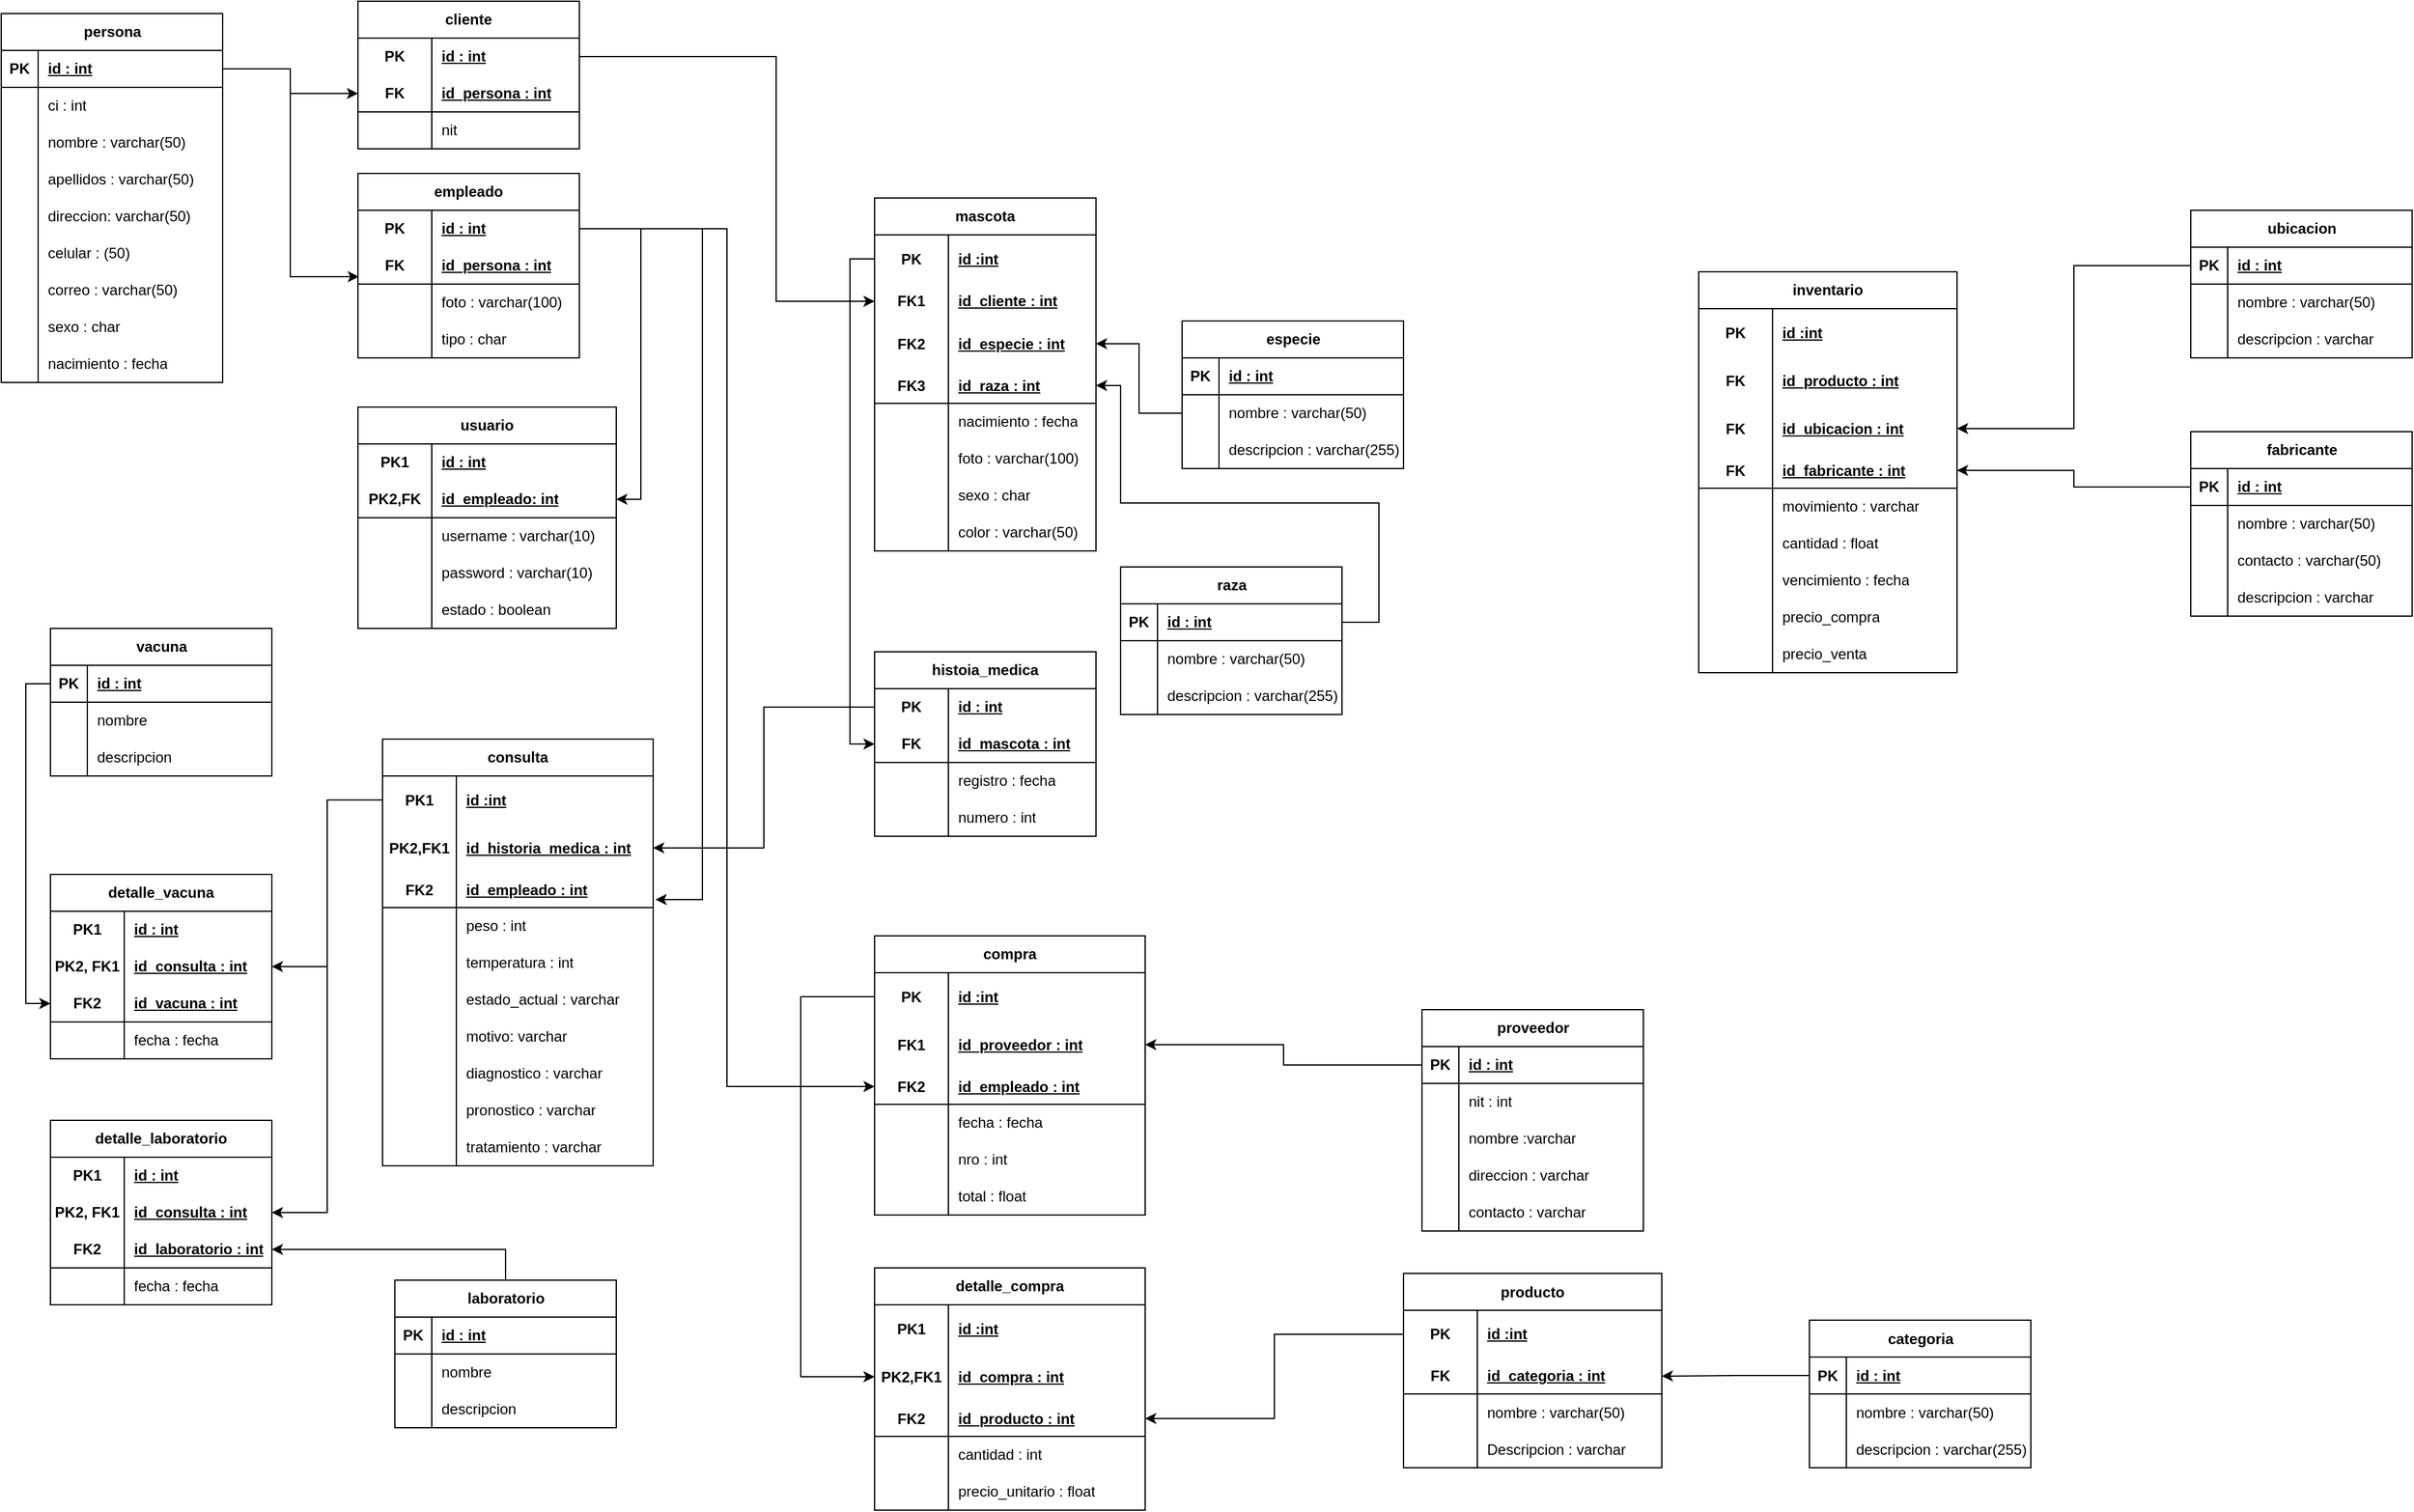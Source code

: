 <mxfile version="24.8.0" pages="2">
  <diagram id="R2lEEEUBdFMjLlhIrx00" name="Page-1">
    <mxGraphModel dx="1301" dy="546" grid="1" gridSize="10" guides="1" tooltips="1" connect="1" arrows="1" fold="1" page="1" pageScale="1" pageWidth="3300" pageHeight="4681" math="0" shadow="0" extFonts="Permanent Marker^https://fonts.googleapis.com/css?family=Permanent+Marker">
      <root>
        <mxCell id="0" />
        <mxCell id="1" parent="0" />
        <mxCell id="AlnpzAqhKVnZYHlafAZL-15" value="persona" style="shape=table;startSize=30;container=1;collapsible=1;childLayout=tableLayout;fixedRows=1;rowLines=0;fontStyle=1;align=center;resizeLast=1;html=1;" parent="1" vertex="1">
          <mxGeometry x="20" y="50" width="180" height="300" as="geometry" />
        </mxCell>
        <mxCell id="AlnpzAqhKVnZYHlafAZL-16" value="" style="shape=tableRow;horizontal=0;startSize=0;swimlaneHead=0;swimlaneBody=0;fillColor=none;collapsible=0;dropTarget=0;points=[[0,0.5],[1,0.5]];portConstraint=eastwest;top=0;left=0;right=0;bottom=1;" parent="AlnpzAqhKVnZYHlafAZL-15" vertex="1">
          <mxGeometry y="30" width="180" height="30" as="geometry" />
        </mxCell>
        <mxCell id="AlnpzAqhKVnZYHlafAZL-17" value="PK" style="shape=partialRectangle;connectable=0;fillColor=none;top=0;left=0;bottom=0;right=0;fontStyle=1;overflow=hidden;whiteSpace=wrap;html=1;" parent="AlnpzAqhKVnZYHlafAZL-16" vertex="1">
          <mxGeometry width="30" height="30" as="geometry">
            <mxRectangle width="30" height="30" as="alternateBounds" />
          </mxGeometry>
        </mxCell>
        <mxCell id="AlnpzAqhKVnZYHlafAZL-18" value="id : int" style="shape=partialRectangle;connectable=0;fillColor=none;top=0;left=0;bottom=0;right=0;align=left;spacingLeft=6;fontStyle=5;overflow=hidden;whiteSpace=wrap;html=1;" parent="AlnpzAqhKVnZYHlafAZL-16" vertex="1">
          <mxGeometry x="30" width="150" height="30" as="geometry">
            <mxRectangle width="150" height="30" as="alternateBounds" />
          </mxGeometry>
        </mxCell>
        <mxCell id="AlnpzAqhKVnZYHlafAZL-19" value="" style="shape=tableRow;horizontal=0;startSize=0;swimlaneHead=0;swimlaneBody=0;fillColor=none;collapsible=0;dropTarget=0;points=[[0,0.5],[1,0.5]];portConstraint=eastwest;top=0;left=0;right=0;bottom=0;" parent="AlnpzAqhKVnZYHlafAZL-15" vertex="1">
          <mxGeometry y="60" width="180" height="30" as="geometry" />
        </mxCell>
        <mxCell id="AlnpzAqhKVnZYHlafAZL-20" value="" style="shape=partialRectangle;connectable=0;fillColor=none;top=0;left=0;bottom=0;right=0;editable=1;overflow=hidden;whiteSpace=wrap;html=1;" parent="AlnpzAqhKVnZYHlafAZL-19" vertex="1">
          <mxGeometry width="30" height="30" as="geometry">
            <mxRectangle width="30" height="30" as="alternateBounds" />
          </mxGeometry>
        </mxCell>
        <mxCell id="AlnpzAqhKVnZYHlafAZL-21" value="ci : int" style="shape=partialRectangle;connectable=0;fillColor=none;top=0;left=0;bottom=0;right=0;align=left;spacingLeft=6;overflow=hidden;whiteSpace=wrap;html=1;" parent="AlnpzAqhKVnZYHlafAZL-19" vertex="1">
          <mxGeometry x="30" width="150" height="30" as="geometry">
            <mxRectangle width="150" height="30" as="alternateBounds" />
          </mxGeometry>
        </mxCell>
        <mxCell id="AlnpzAqhKVnZYHlafAZL-22" value="" style="shape=tableRow;horizontal=0;startSize=0;swimlaneHead=0;swimlaneBody=0;fillColor=none;collapsible=0;dropTarget=0;points=[[0,0.5],[1,0.5]];portConstraint=eastwest;top=0;left=0;right=0;bottom=0;" parent="AlnpzAqhKVnZYHlafAZL-15" vertex="1">
          <mxGeometry y="90" width="180" height="30" as="geometry" />
        </mxCell>
        <mxCell id="AlnpzAqhKVnZYHlafAZL-23" value="" style="shape=partialRectangle;connectable=0;fillColor=none;top=0;left=0;bottom=0;right=0;editable=1;overflow=hidden;whiteSpace=wrap;html=1;" parent="AlnpzAqhKVnZYHlafAZL-22" vertex="1">
          <mxGeometry width="30" height="30" as="geometry">
            <mxRectangle width="30" height="30" as="alternateBounds" />
          </mxGeometry>
        </mxCell>
        <mxCell id="AlnpzAqhKVnZYHlafAZL-24" value="nombre : varchar(50)" style="shape=partialRectangle;connectable=0;fillColor=none;top=0;left=0;bottom=0;right=0;align=left;spacingLeft=6;overflow=hidden;whiteSpace=wrap;html=1;" parent="AlnpzAqhKVnZYHlafAZL-22" vertex="1">
          <mxGeometry x="30" width="150" height="30" as="geometry">
            <mxRectangle width="150" height="30" as="alternateBounds" />
          </mxGeometry>
        </mxCell>
        <mxCell id="AlnpzAqhKVnZYHlafAZL-25" value="" style="shape=tableRow;horizontal=0;startSize=0;swimlaneHead=0;swimlaneBody=0;fillColor=none;collapsible=0;dropTarget=0;points=[[0,0.5],[1,0.5]];portConstraint=eastwest;top=0;left=0;right=0;bottom=0;" parent="AlnpzAqhKVnZYHlafAZL-15" vertex="1">
          <mxGeometry y="120" width="180" height="30" as="geometry" />
        </mxCell>
        <mxCell id="AlnpzAqhKVnZYHlafAZL-26" value="" style="shape=partialRectangle;connectable=0;fillColor=none;top=0;left=0;bottom=0;right=0;editable=1;overflow=hidden;whiteSpace=wrap;html=1;" parent="AlnpzAqhKVnZYHlafAZL-25" vertex="1">
          <mxGeometry width="30" height="30" as="geometry">
            <mxRectangle width="30" height="30" as="alternateBounds" />
          </mxGeometry>
        </mxCell>
        <mxCell id="AlnpzAqhKVnZYHlafAZL-27" value="apellidos : varchar(50)" style="shape=partialRectangle;connectable=0;fillColor=none;top=0;left=0;bottom=0;right=0;align=left;spacingLeft=6;overflow=hidden;whiteSpace=wrap;html=1;" parent="AlnpzAqhKVnZYHlafAZL-25" vertex="1">
          <mxGeometry x="30" width="150" height="30" as="geometry">
            <mxRectangle width="150" height="30" as="alternateBounds" />
          </mxGeometry>
        </mxCell>
        <mxCell id="AlnpzAqhKVnZYHlafAZL-28" value="" style="shape=tableRow;horizontal=0;startSize=0;swimlaneHead=0;swimlaneBody=0;fillColor=none;collapsible=0;dropTarget=0;points=[[0,0.5],[1,0.5]];portConstraint=eastwest;top=0;left=0;right=0;bottom=0;" parent="AlnpzAqhKVnZYHlafAZL-15" vertex="1">
          <mxGeometry y="150" width="180" height="30" as="geometry" />
        </mxCell>
        <mxCell id="AlnpzAqhKVnZYHlafAZL-29" value="" style="shape=partialRectangle;connectable=0;fillColor=none;top=0;left=0;bottom=0;right=0;editable=1;overflow=hidden;whiteSpace=wrap;html=1;" parent="AlnpzAqhKVnZYHlafAZL-28" vertex="1">
          <mxGeometry width="30" height="30" as="geometry">
            <mxRectangle width="30" height="30" as="alternateBounds" />
          </mxGeometry>
        </mxCell>
        <mxCell id="AlnpzAqhKVnZYHlafAZL-30" value="direccion: varchar(50)" style="shape=partialRectangle;connectable=0;fillColor=none;top=0;left=0;bottom=0;right=0;align=left;spacingLeft=6;overflow=hidden;whiteSpace=wrap;html=1;" parent="AlnpzAqhKVnZYHlafAZL-28" vertex="1">
          <mxGeometry x="30" width="150" height="30" as="geometry">
            <mxRectangle width="150" height="30" as="alternateBounds" />
          </mxGeometry>
        </mxCell>
        <mxCell id="AlnpzAqhKVnZYHlafAZL-31" value="" style="shape=tableRow;horizontal=0;startSize=0;swimlaneHead=0;swimlaneBody=0;fillColor=none;collapsible=0;dropTarget=0;points=[[0,0.5],[1,0.5]];portConstraint=eastwest;top=0;left=0;right=0;bottom=0;" parent="AlnpzAqhKVnZYHlafAZL-15" vertex="1">
          <mxGeometry y="180" width="180" height="30" as="geometry" />
        </mxCell>
        <mxCell id="AlnpzAqhKVnZYHlafAZL-32" value="" style="shape=partialRectangle;connectable=0;fillColor=none;top=0;left=0;bottom=0;right=0;editable=1;overflow=hidden;whiteSpace=wrap;html=1;" parent="AlnpzAqhKVnZYHlafAZL-31" vertex="1">
          <mxGeometry width="30" height="30" as="geometry">
            <mxRectangle width="30" height="30" as="alternateBounds" />
          </mxGeometry>
        </mxCell>
        <mxCell id="AlnpzAqhKVnZYHlafAZL-33" value="celular : (50)" style="shape=partialRectangle;connectable=0;fillColor=none;top=0;left=0;bottom=0;right=0;align=left;spacingLeft=6;overflow=hidden;whiteSpace=wrap;html=1;" parent="AlnpzAqhKVnZYHlafAZL-31" vertex="1">
          <mxGeometry x="30" width="150" height="30" as="geometry">
            <mxRectangle width="150" height="30" as="alternateBounds" />
          </mxGeometry>
        </mxCell>
        <mxCell id="AlnpzAqhKVnZYHlafAZL-34" value="" style="shape=tableRow;horizontal=0;startSize=0;swimlaneHead=0;swimlaneBody=0;fillColor=none;collapsible=0;dropTarget=0;points=[[0,0.5],[1,0.5]];portConstraint=eastwest;top=0;left=0;right=0;bottom=0;" parent="AlnpzAqhKVnZYHlafAZL-15" vertex="1">
          <mxGeometry y="210" width="180" height="30" as="geometry" />
        </mxCell>
        <mxCell id="AlnpzAqhKVnZYHlafAZL-35" value="" style="shape=partialRectangle;connectable=0;fillColor=none;top=0;left=0;bottom=0;right=0;editable=1;overflow=hidden;whiteSpace=wrap;html=1;" parent="AlnpzAqhKVnZYHlafAZL-34" vertex="1">
          <mxGeometry width="30" height="30" as="geometry">
            <mxRectangle width="30" height="30" as="alternateBounds" />
          </mxGeometry>
        </mxCell>
        <mxCell id="AlnpzAqhKVnZYHlafAZL-36" value="correo : varchar(50)" style="shape=partialRectangle;connectable=0;fillColor=none;top=0;left=0;bottom=0;right=0;align=left;spacingLeft=6;overflow=hidden;whiteSpace=wrap;html=1;" parent="AlnpzAqhKVnZYHlafAZL-34" vertex="1">
          <mxGeometry x="30" width="150" height="30" as="geometry">
            <mxRectangle width="150" height="30" as="alternateBounds" />
          </mxGeometry>
        </mxCell>
        <mxCell id="AlnpzAqhKVnZYHlafAZL-37" value="" style="shape=tableRow;horizontal=0;startSize=0;swimlaneHead=0;swimlaneBody=0;fillColor=none;collapsible=0;dropTarget=0;points=[[0,0.5],[1,0.5]];portConstraint=eastwest;top=0;left=0;right=0;bottom=0;" parent="AlnpzAqhKVnZYHlafAZL-15" vertex="1">
          <mxGeometry y="240" width="180" height="30" as="geometry" />
        </mxCell>
        <mxCell id="AlnpzAqhKVnZYHlafAZL-38" value="" style="shape=partialRectangle;connectable=0;fillColor=none;top=0;left=0;bottom=0;right=0;editable=1;overflow=hidden;whiteSpace=wrap;html=1;" parent="AlnpzAqhKVnZYHlafAZL-37" vertex="1">
          <mxGeometry width="30" height="30" as="geometry">
            <mxRectangle width="30" height="30" as="alternateBounds" />
          </mxGeometry>
        </mxCell>
        <mxCell id="AlnpzAqhKVnZYHlafAZL-39" value="sexo : char" style="shape=partialRectangle;connectable=0;fillColor=none;top=0;left=0;bottom=0;right=0;align=left;spacingLeft=6;overflow=hidden;whiteSpace=wrap;html=1;" parent="AlnpzAqhKVnZYHlafAZL-37" vertex="1">
          <mxGeometry x="30" width="150" height="30" as="geometry">
            <mxRectangle width="150" height="30" as="alternateBounds" />
          </mxGeometry>
        </mxCell>
        <mxCell id="AlnpzAqhKVnZYHlafAZL-98" value="" style="shape=tableRow;horizontal=0;startSize=0;swimlaneHead=0;swimlaneBody=0;fillColor=none;collapsible=0;dropTarget=0;points=[[0,0.5],[1,0.5]];portConstraint=eastwest;top=0;left=0;right=0;bottom=0;" parent="AlnpzAqhKVnZYHlafAZL-15" vertex="1">
          <mxGeometry y="270" width="180" height="30" as="geometry" />
        </mxCell>
        <mxCell id="AlnpzAqhKVnZYHlafAZL-99" value="" style="shape=partialRectangle;connectable=0;fillColor=none;top=0;left=0;bottom=0;right=0;editable=1;overflow=hidden;whiteSpace=wrap;html=1;" parent="AlnpzAqhKVnZYHlafAZL-98" vertex="1">
          <mxGeometry width="30" height="30" as="geometry">
            <mxRectangle width="30" height="30" as="alternateBounds" />
          </mxGeometry>
        </mxCell>
        <mxCell id="AlnpzAqhKVnZYHlafAZL-100" value="nacimiento : fecha" style="shape=partialRectangle;connectable=0;fillColor=none;top=0;left=0;bottom=0;right=0;align=left;spacingLeft=6;overflow=hidden;whiteSpace=wrap;html=1;" parent="AlnpzAqhKVnZYHlafAZL-98" vertex="1">
          <mxGeometry x="30" width="150" height="30" as="geometry">
            <mxRectangle width="150" height="30" as="alternateBounds" />
          </mxGeometry>
        </mxCell>
        <mxCell id="AlnpzAqhKVnZYHlafAZL-72" value="cliente" style="shape=table;startSize=30;container=1;collapsible=1;childLayout=tableLayout;fixedRows=1;rowLines=0;fontStyle=1;align=center;resizeLast=1;html=1;whiteSpace=wrap;" parent="1" vertex="1">
          <mxGeometry x="310" y="40" width="180" height="120" as="geometry" />
        </mxCell>
        <mxCell id="AlnpzAqhKVnZYHlafAZL-73" value="" style="shape=tableRow;horizontal=0;startSize=0;swimlaneHead=0;swimlaneBody=0;fillColor=none;collapsible=0;dropTarget=0;points=[[0,0.5],[1,0.5]];portConstraint=eastwest;top=0;left=0;right=0;bottom=0;html=1;" parent="AlnpzAqhKVnZYHlafAZL-72" vertex="1">
          <mxGeometry y="30" width="180" height="30" as="geometry" />
        </mxCell>
        <mxCell id="AlnpzAqhKVnZYHlafAZL-74" value="PK" style="shape=partialRectangle;connectable=0;fillColor=none;top=0;left=0;bottom=0;right=0;fontStyle=1;overflow=hidden;html=1;whiteSpace=wrap;" parent="AlnpzAqhKVnZYHlafAZL-73" vertex="1">
          <mxGeometry width="60" height="30" as="geometry">
            <mxRectangle width="60" height="30" as="alternateBounds" />
          </mxGeometry>
        </mxCell>
        <mxCell id="AlnpzAqhKVnZYHlafAZL-75" value="id : int" style="shape=partialRectangle;connectable=0;fillColor=none;top=0;left=0;bottom=0;right=0;align=left;spacingLeft=6;fontStyle=5;overflow=hidden;html=1;whiteSpace=wrap;" parent="AlnpzAqhKVnZYHlafAZL-73" vertex="1">
          <mxGeometry x="60" width="120" height="30" as="geometry">
            <mxRectangle width="120" height="30" as="alternateBounds" />
          </mxGeometry>
        </mxCell>
        <mxCell id="AlnpzAqhKVnZYHlafAZL-76" value="" style="shape=tableRow;horizontal=0;startSize=0;swimlaneHead=0;swimlaneBody=0;fillColor=none;collapsible=0;dropTarget=0;points=[[0,0.5],[1,0.5]];portConstraint=eastwest;top=0;left=0;right=0;bottom=1;html=1;" parent="AlnpzAqhKVnZYHlafAZL-72" vertex="1">
          <mxGeometry y="60" width="180" height="30" as="geometry" />
        </mxCell>
        <mxCell id="AlnpzAqhKVnZYHlafAZL-77" value="FK" style="shape=partialRectangle;connectable=0;fillColor=none;top=0;left=0;bottom=0;right=0;fontStyle=1;overflow=hidden;html=1;whiteSpace=wrap;" parent="AlnpzAqhKVnZYHlafAZL-76" vertex="1">
          <mxGeometry width="60" height="30" as="geometry">
            <mxRectangle width="60" height="30" as="alternateBounds" />
          </mxGeometry>
        </mxCell>
        <mxCell id="AlnpzAqhKVnZYHlafAZL-78" value="id_persona : int" style="shape=partialRectangle;connectable=0;fillColor=none;top=0;left=0;bottom=0;right=0;align=left;spacingLeft=6;fontStyle=5;overflow=hidden;html=1;whiteSpace=wrap;" parent="AlnpzAqhKVnZYHlafAZL-76" vertex="1">
          <mxGeometry x="60" width="120" height="30" as="geometry">
            <mxRectangle width="120" height="30" as="alternateBounds" />
          </mxGeometry>
        </mxCell>
        <mxCell id="AlnpzAqhKVnZYHlafAZL-79" value="" style="shape=tableRow;horizontal=0;startSize=0;swimlaneHead=0;swimlaneBody=0;fillColor=none;collapsible=0;dropTarget=0;points=[[0,0.5],[1,0.5]];portConstraint=eastwest;top=0;left=0;right=0;bottom=0;html=1;" parent="AlnpzAqhKVnZYHlafAZL-72" vertex="1">
          <mxGeometry y="90" width="180" height="30" as="geometry" />
        </mxCell>
        <mxCell id="AlnpzAqhKVnZYHlafAZL-80" value="" style="shape=partialRectangle;connectable=0;fillColor=none;top=0;left=0;bottom=0;right=0;editable=1;overflow=hidden;html=1;whiteSpace=wrap;" parent="AlnpzAqhKVnZYHlafAZL-79" vertex="1">
          <mxGeometry width="60" height="30" as="geometry">
            <mxRectangle width="60" height="30" as="alternateBounds" />
          </mxGeometry>
        </mxCell>
        <mxCell id="AlnpzAqhKVnZYHlafAZL-81" value="nit" style="shape=partialRectangle;connectable=0;fillColor=none;top=0;left=0;bottom=0;right=0;align=left;spacingLeft=6;overflow=hidden;html=1;whiteSpace=wrap;" parent="AlnpzAqhKVnZYHlafAZL-79" vertex="1">
          <mxGeometry x="60" width="120" height="30" as="geometry">
            <mxRectangle width="120" height="30" as="alternateBounds" />
          </mxGeometry>
        </mxCell>
        <mxCell id="AlnpzAqhKVnZYHlafAZL-87" style="edgeStyle=orthogonalEdgeStyle;rounded=0;orthogonalLoop=1;jettySize=auto;html=1;exitX=1;exitY=0.5;exitDx=0;exitDy=0;" parent="1" source="AlnpzAqhKVnZYHlafAZL-16" target="AlnpzAqhKVnZYHlafAZL-76" edge="1">
          <mxGeometry relative="1" as="geometry" />
        </mxCell>
        <mxCell id="AlnpzAqhKVnZYHlafAZL-88" value="empleado" style="shape=table;startSize=30;container=1;collapsible=1;childLayout=tableLayout;fixedRows=1;rowLines=0;fontStyle=1;align=center;resizeLast=1;html=1;whiteSpace=wrap;" parent="1" vertex="1">
          <mxGeometry x="310" y="180" width="180" height="150" as="geometry" />
        </mxCell>
        <mxCell id="AlnpzAqhKVnZYHlafAZL-89" value="" style="shape=tableRow;horizontal=0;startSize=0;swimlaneHead=0;swimlaneBody=0;fillColor=none;collapsible=0;dropTarget=0;points=[[0,0.5],[1,0.5]];portConstraint=eastwest;top=0;left=0;right=0;bottom=0;html=1;" parent="AlnpzAqhKVnZYHlafAZL-88" vertex="1">
          <mxGeometry y="30" width="180" height="30" as="geometry" />
        </mxCell>
        <mxCell id="AlnpzAqhKVnZYHlafAZL-90" value="PK" style="shape=partialRectangle;connectable=0;fillColor=none;top=0;left=0;bottom=0;right=0;fontStyle=1;overflow=hidden;html=1;whiteSpace=wrap;" parent="AlnpzAqhKVnZYHlafAZL-89" vertex="1">
          <mxGeometry width="60" height="30" as="geometry">
            <mxRectangle width="60" height="30" as="alternateBounds" />
          </mxGeometry>
        </mxCell>
        <mxCell id="AlnpzAqhKVnZYHlafAZL-91" value="id : int" style="shape=partialRectangle;connectable=0;fillColor=none;top=0;left=0;bottom=0;right=0;align=left;spacingLeft=6;fontStyle=5;overflow=hidden;html=1;whiteSpace=wrap;" parent="AlnpzAqhKVnZYHlafAZL-89" vertex="1">
          <mxGeometry x="60" width="120" height="30" as="geometry">
            <mxRectangle width="120" height="30" as="alternateBounds" />
          </mxGeometry>
        </mxCell>
        <mxCell id="AlnpzAqhKVnZYHlafAZL-92" value="" style="shape=tableRow;horizontal=0;startSize=0;swimlaneHead=0;swimlaneBody=0;fillColor=none;collapsible=0;dropTarget=0;points=[[0,0.5],[1,0.5]];portConstraint=eastwest;top=0;left=0;right=0;bottom=1;html=1;" parent="AlnpzAqhKVnZYHlafAZL-88" vertex="1">
          <mxGeometry y="60" width="180" height="30" as="geometry" />
        </mxCell>
        <mxCell id="AlnpzAqhKVnZYHlafAZL-93" value="FK" style="shape=partialRectangle;connectable=0;fillColor=none;top=0;left=0;bottom=0;right=0;fontStyle=1;overflow=hidden;html=1;whiteSpace=wrap;" parent="AlnpzAqhKVnZYHlafAZL-92" vertex="1">
          <mxGeometry width="60" height="30" as="geometry">
            <mxRectangle width="60" height="30" as="alternateBounds" />
          </mxGeometry>
        </mxCell>
        <mxCell id="AlnpzAqhKVnZYHlafAZL-94" value="id_persona : int" style="shape=partialRectangle;connectable=0;fillColor=none;top=0;left=0;bottom=0;right=0;align=left;spacingLeft=6;fontStyle=5;overflow=hidden;html=1;whiteSpace=wrap;" parent="AlnpzAqhKVnZYHlafAZL-92" vertex="1">
          <mxGeometry x="60" width="120" height="30" as="geometry">
            <mxRectangle width="120" height="30" as="alternateBounds" />
          </mxGeometry>
        </mxCell>
        <mxCell id="AlnpzAqhKVnZYHlafAZL-95" value="" style="shape=tableRow;horizontal=0;startSize=0;swimlaneHead=0;swimlaneBody=0;fillColor=none;collapsible=0;dropTarget=0;points=[[0,0.5],[1,0.5]];portConstraint=eastwest;top=0;left=0;right=0;bottom=0;html=1;" parent="AlnpzAqhKVnZYHlafAZL-88" vertex="1">
          <mxGeometry y="90" width="180" height="30" as="geometry" />
        </mxCell>
        <mxCell id="AlnpzAqhKVnZYHlafAZL-96" value="" style="shape=partialRectangle;connectable=0;fillColor=none;top=0;left=0;bottom=0;right=0;editable=1;overflow=hidden;html=1;whiteSpace=wrap;" parent="AlnpzAqhKVnZYHlafAZL-95" vertex="1">
          <mxGeometry width="60" height="30" as="geometry">
            <mxRectangle width="60" height="30" as="alternateBounds" />
          </mxGeometry>
        </mxCell>
        <mxCell id="AlnpzAqhKVnZYHlafAZL-97" value="foto : varchar(100)" style="shape=partialRectangle;connectable=0;fillColor=none;top=0;left=0;bottom=0;right=0;align=left;spacingLeft=6;overflow=hidden;html=1;whiteSpace=wrap;" parent="AlnpzAqhKVnZYHlafAZL-95" vertex="1">
          <mxGeometry x="60" width="120" height="30" as="geometry">
            <mxRectangle width="120" height="30" as="alternateBounds" />
          </mxGeometry>
        </mxCell>
        <mxCell id="AlnpzAqhKVnZYHlafAZL-306" value="" style="shape=tableRow;horizontal=0;startSize=0;swimlaneHead=0;swimlaneBody=0;fillColor=none;collapsible=0;dropTarget=0;points=[[0,0.5],[1,0.5]];portConstraint=eastwest;top=0;left=0;right=0;bottom=0;html=1;" parent="AlnpzAqhKVnZYHlafAZL-88" vertex="1">
          <mxGeometry y="120" width="180" height="30" as="geometry" />
        </mxCell>
        <mxCell id="AlnpzAqhKVnZYHlafAZL-307" value="" style="shape=partialRectangle;connectable=0;fillColor=none;top=0;left=0;bottom=0;right=0;editable=1;overflow=hidden;html=1;whiteSpace=wrap;" parent="AlnpzAqhKVnZYHlafAZL-306" vertex="1">
          <mxGeometry width="60" height="30" as="geometry">
            <mxRectangle width="60" height="30" as="alternateBounds" />
          </mxGeometry>
        </mxCell>
        <mxCell id="AlnpzAqhKVnZYHlafAZL-308" value="tipo : char" style="shape=partialRectangle;connectable=0;fillColor=none;top=0;left=0;bottom=0;right=0;align=left;spacingLeft=6;overflow=hidden;html=1;whiteSpace=wrap;" parent="AlnpzAqhKVnZYHlafAZL-306" vertex="1">
          <mxGeometry x="60" width="120" height="30" as="geometry">
            <mxRectangle width="120" height="30" as="alternateBounds" />
          </mxGeometry>
        </mxCell>
        <mxCell id="AlnpzAqhKVnZYHlafAZL-101" style="edgeStyle=orthogonalEdgeStyle;rounded=0;orthogonalLoop=1;jettySize=auto;html=1;exitX=1;exitY=0.5;exitDx=0;exitDy=0;entryX=0.004;entryY=0.8;entryDx=0;entryDy=0;entryPerimeter=0;" parent="1" source="AlnpzAqhKVnZYHlafAZL-16" target="AlnpzAqhKVnZYHlafAZL-92" edge="1">
          <mxGeometry relative="1" as="geometry" />
        </mxCell>
        <mxCell id="AlnpzAqhKVnZYHlafAZL-102" value="usuario" style="shape=table;startSize=30;container=1;collapsible=1;childLayout=tableLayout;fixedRows=1;rowLines=0;fontStyle=1;align=center;resizeLast=1;html=1;whiteSpace=wrap;" parent="1" vertex="1">
          <mxGeometry x="310" y="370" width="210" height="180" as="geometry" />
        </mxCell>
        <mxCell id="AlnpzAqhKVnZYHlafAZL-103" value="" style="shape=tableRow;horizontal=0;startSize=0;swimlaneHead=0;swimlaneBody=0;fillColor=none;collapsible=0;dropTarget=0;points=[[0,0.5],[1,0.5]];portConstraint=eastwest;top=0;left=0;right=0;bottom=0;html=1;" parent="AlnpzAqhKVnZYHlafAZL-102" vertex="1">
          <mxGeometry y="30" width="210" height="30" as="geometry" />
        </mxCell>
        <mxCell id="AlnpzAqhKVnZYHlafAZL-104" value="PK1" style="shape=partialRectangle;connectable=0;fillColor=none;top=0;left=0;bottom=0;right=0;fontStyle=1;overflow=hidden;html=1;whiteSpace=wrap;" parent="AlnpzAqhKVnZYHlafAZL-103" vertex="1">
          <mxGeometry width="60" height="30" as="geometry">
            <mxRectangle width="60" height="30" as="alternateBounds" />
          </mxGeometry>
        </mxCell>
        <mxCell id="AlnpzAqhKVnZYHlafAZL-105" value="id : int" style="shape=partialRectangle;connectable=0;fillColor=none;top=0;left=0;bottom=0;right=0;align=left;spacingLeft=6;fontStyle=5;overflow=hidden;html=1;whiteSpace=wrap;" parent="AlnpzAqhKVnZYHlafAZL-103" vertex="1">
          <mxGeometry x="60" width="150" height="30" as="geometry">
            <mxRectangle width="150" height="30" as="alternateBounds" />
          </mxGeometry>
        </mxCell>
        <mxCell id="AlnpzAqhKVnZYHlafAZL-106" value="" style="shape=tableRow;horizontal=0;startSize=0;swimlaneHead=0;swimlaneBody=0;fillColor=none;collapsible=0;dropTarget=0;points=[[0,0.5],[1,0.5]];portConstraint=eastwest;top=0;left=0;right=0;bottom=1;html=1;" parent="AlnpzAqhKVnZYHlafAZL-102" vertex="1">
          <mxGeometry y="60" width="210" height="30" as="geometry" />
        </mxCell>
        <mxCell id="AlnpzAqhKVnZYHlafAZL-107" value="PK2,FK" style="shape=partialRectangle;connectable=0;fillColor=none;top=0;left=0;bottom=0;right=0;fontStyle=1;overflow=hidden;html=1;whiteSpace=wrap;" parent="AlnpzAqhKVnZYHlafAZL-106" vertex="1">
          <mxGeometry width="60" height="30" as="geometry">
            <mxRectangle width="60" height="30" as="alternateBounds" />
          </mxGeometry>
        </mxCell>
        <mxCell id="AlnpzAqhKVnZYHlafAZL-108" value="id_empleado: int" style="shape=partialRectangle;connectable=0;fillColor=none;top=0;left=0;bottom=0;right=0;align=left;spacingLeft=6;fontStyle=5;overflow=hidden;html=1;whiteSpace=wrap;" parent="AlnpzAqhKVnZYHlafAZL-106" vertex="1">
          <mxGeometry x="60" width="150" height="30" as="geometry">
            <mxRectangle width="150" height="30" as="alternateBounds" />
          </mxGeometry>
        </mxCell>
        <mxCell id="AlnpzAqhKVnZYHlafAZL-109" value="" style="shape=tableRow;horizontal=0;startSize=0;swimlaneHead=0;swimlaneBody=0;fillColor=none;collapsible=0;dropTarget=0;points=[[0,0.5],[1,0.5]];portConstraint=eastwest;top=0;left=0;right=0;bottom=0;html=1;" parent="AlnpzAqhKVnZYHlafAZL-102" vertex="1">
          <mxGeometry y="90" width="210" height="30" as="geometry" />
        </mxCell>
        <mxCell id="AlnpzAqhKVnZYHlafAZL-110" value="" style="shape=partialRectangle;connectable=0;fillColor=none;top=0;left=0;bottom=0;right=0;editable=1;overflow=hidden;html=1;whiteSpace=wrap;" parent="AlnpzAqhKVnZYHlafAZL-109" vertex="1">
          <mxGeometry width="60" height="30" as="geometry">
            <mxRectangle width="60" height="30" as="alternateBounds" />
          </mxGeometry>
        </mxCell>
        <mxCell id="AlnpzAqhKVnZYHlafAZL-111" value="username : varchar(10)" style="shape=partialRectangle;connectable=0;fillColor=none;top=0;left=0;bottom=0;right=0;align=left;spacingLeft=6;overflow=hidden;html=1;whiteSpace=wrap;" parent="AlnpzAqhKVnZYHlafAZL-109" vertex="1">
          <mxGeometry x="60" width="150" height="30" as="geometry">
            <mxRectangle width="150" height="30" as="alternateBounds" />
          </mxGeometry>
        </mxCell>
        <mxCell id="AlnpzAqhKVnZYHlafAZL-112" value="" style="shape=tableRow;horizontal=0;startSize=0;swimlaneHead=0;swimlaneBody=0;fillColor=none;collapsible=0;dropTarget=0;points=[[0,0.5],[1,0.5]];portConstraint=eastwest;top=0;left=0;right=0;bottom=0;html=1;" parent="AlnpzAqhKVnZYHlafAZL-102" vertex="1">
          <mxGeometry y="120" width="210" height="30" as="geometry" />
        </mxCell>
        <mxCell id="AlnpzAqhKVnZYHlafAZL-113" value="" style="shape=partialRectangle;connectable=0;fillColor=none;top=0;left=0;bottom=0;right=0;editable=1;overflow=hidden;html=1;whiteSpace=wrap;" parent="AlnpzAqhKVnZYHlafAZL-112" vertex="1">
          <mxGeometry width="60" height="30" as="geometry">
            <mxRectangle width="60" height="30" as="alternateBounds" />
          </mxGeometry>
        </mxCell>
        <mxCell id="AlnpzAqhKVnZYHlafAZL-114" value="password : varchar(10)" style="shape=partialRectangle;connectable=0;fillColor=none;top=0;left=0;bottom=0;right=0;align=left;spacingLeft=6;overflow=hidden;html=1;whiteSpace=wrap;" parent="AlnpzAqhKVnZYHlafAZL-112" vertex="1">
          <mxGeometry x="60" width="150" height="30" as="geometry">
            <mxRectangle width="150" height="30" as="alternateBounds" />
          </mxGeometry>
        </mxCell>
        <mxCell id="AlnpzAqhKVnZYHlafAZL-118" value="" style="shape=tableRow;horizontal=0;startSize=0;swimlaneHead=0;swimlaneBody=0;fillColor=none;collapsible=0;dropTarget=0;points=[[0,0.5],[1,0.5]];portConstraint=eastwest;top=0;left=0;right=0;bottom=0;html=1;" parent="AlnpzAqhKVnZYHlafAZL-102" vertex="1">
          <mxGeometry y="150" width="210" height="30" as="geometry" />
        </mxCell>
        <mxCell id="AlnpzAqhKVnZYHlafAZL-119" value="" style="shape=partialRectangle;connectable=0;fillColor=none;top=0;left=0;bottom=0;right=0;editable=1;overflow=hidden;html=1;whiteSpace=wrap;" parent="AlnpzAqhKVnZYHlafAZL-118" vertex="1">
          <mxGeometry width="60" height="30" as="geometry">
            <mxRectangle width="60" height="30" as="alternateBounds" />
          </mxGeometry>
        </mxCell>
        <mxCell id="AlnpzAqhKVnZYHlafAZL-120" value="estado : boolean" style="shape=partialRectangle;connectable=0;fillColor=none;top=0;left=0;bottom=0;right=0;align=left;spacingLeft=6;overflow=hidden;html=1;whiteSpace=wrap;" parent="AlnpzAqhKVnZYHlafAZL-118" vertex="1">
          <mxGeometry x="60" width="150" height="30" as="geometry">
            <mxRectangle width="150" height="30" as="alternateBounds" />
          </mxGeometry>
        </mxCell>
        <mxCell id="AlnpzAqhKVnZYHlafAZL-122" style="edgeStyle=orthogonalEdgeStyle;rounded=0;orthogonalLoop=1;jettySize=auto;html=1;entryX=1;entryY=0.5;entryDx=0;entryDy=0;" parent="1" source="AlnpzAqhKVnZYHlafAZL-89" target="AlnpzAqhKVnZYHlafAZL-106" edge="1">
          <mxGeometry relative="1" as="geometry" />
        </mxCell>
        <mxCell id="AlnpzAqhKVnZYHlafAZL-145" value="mascota" style="shape=table;startSize=30;container=1;collapsible=1;childLayout=tableLayout;fixedRows=1;rowLines=0;fontStyle=1;align=center;resizeLast=1;html=1;whiteSpace=wrap;" parent="1" vertex="1">
          <mxGeometry x="730" y="200" width="180" height="287" as="geometry" />
        </mxCell>
        <mxCell id="AlnpzAqhKVnZYHlafAZL-146" value="" style="shape=tableRow;horizontal=0;startSize=0;swimlaneHead=0;swimlaneBody=0;fillColor=none;collapsible=0;dropTarget=0;points=[[0,0.5],[1,0.5]];portConstraint=eastwest;top=0;left=0;right=0;bottom=0;html=1;" parent="AlnpzAqhKVnZYHlafAZL-145" vertex="1">
          <mxGeometry y="30" width="180" height="39" as="geometry" />
        </mxCell>
        <mxCell id="AlnpzAqhKVnZYHlafAZL-147" value="PK" style="shape=partialRectangle;connectable=0;fillColor=none;top=0;left=0;bottom=0;right=0;fontStyle=1;overflow=hidden;html=1;whiteSpace=wrap;" parent="AlnpzAqhKVnZYHlafAZL-146" vertex="1">
          <mxGeometry width="60" height="39" as="geometry">
            <mxRectangle width="60" height="39" as="alternateBounds" />
          </mxGeometry>
        </mxCell>
        <mxCell id="AlnpzAqhKVnZYHlafAZL-148" value="id :int" style="shape=partialRectangle;connectable=0;fillColor=none;top=0;left=0;bottom=0;right=0;align=left;spacingLeft=6;fontStyle=5;overflow=hidden;html=1;whiteSpace=wrap;" parent="AlnpzAqhKVnZYHlafAZL-146" vertex="1">
          <mxGeometry x="60" width="120" height="39" as="geometry">
            <mxRectangle width="120" height="39" as="alternateBounds" />
          </mxGeometry>
        </mxCell>
        <mxCell id="AlnpzAqhKVnZYHlafAZL-158" value="" style="shape=tableRow;horizontal=0;startSize=0;swimlaneHead=0;swimlaneBody=0;fillColor=none;collapsible=0;dropTarget=0;points=[[0,0.5],[1,0.5]];portConstraint=eastwest;top=0;left=0;right=0;bottom=0;html=1;" parent="AlnpzAqhKVnZYHlafAZL-145" vertex="1">
          <mxGeometry y="69" width="180" height="30" as="geometry" />
        </mxCell>
        <mxCell id="AlnpzAqhKVnZYHlafAZL-159" value="FK1" style="shape=partialRectangle;connectable=0;fillColor=none;top=0;left=0;bottom=0;right=0;fontStyle=1;overflow=hidden;html=1;whiteSpace=wrap;" parent="AlnpzAqhKVnZYHlafAZL-158" vertex="1">
          <mxGeometry width="60" height="30" as="geometry">
            <mxRectangle width="60" height="30" as="alternateBounds" />
          </mxGeometry>
        </mxCell>
        <mxCell id="AlnpzAqhKVnZYHlafAZL-160" value="id_cliente : int" style="shape=partialRectangle;connectable=0;fillColor=none;top=0;left=0;bottom=0;right=0;align=left;spacingLeft=6;fontStyle=5;overflow=hidden;html=1;whiteSpace=wrap;" parent="AlnpzAqhKVnZYHlafAZL-158" vertex="1">
          <mxGeometry x="60" width="120" height="30" as="geometry">
            <mxRectangle width="120" height="30" as="alternateBounds" />
          </mxGeometry>
        </mxCell>
        <mxCell id="AlnpzAqhKVnZYHlafAZL-164" value="" style="shape=tableRow;horizontal=0;startSize=0;swimlaneHead=0;swimlaneBody=0;fillColor=none;collapsible=0;dropTarget=0;points=[[0,0.5],[1,0.5]];portConstraint=eastwest;top=0;left=0;right=0;bottom=0;html=1;" parent="AlnpzAqhKVnZYHlafAZL-145" vertex="1">
          <mxGeometry y="99" width="180" height="39" as="geometry" />
        </mxCell>
        <mxCell id="AlnpzAqhKVnZYHlafAZL-165" value="FK2" style="shape=partialRectangle;connectable=0;fillColor=none;top=0;left=0;bottom=0;right=0;fontStyle=1;overflow=hidden;html=1;whiteSpace=wrap;" parent="AlnpzAqhKVnZYHlafAZL-164" vertex="1">
          <mxGeometry width="60" height="39" as="geometry">
            <mxRectangle width="60" height="39" as="alternateBounds" />
          </mxGeometry>
        </mxCell>
        <mxCell id="AlnpzAqhKVnZYHlafAZL-166" value="id_especie : int" style="shape=partialRectangle;connectable=0;fillColor=none;top=0;left=0;bottom=0;right=0;align=left;spacingLeft=6;fontStyle=5;overflow=hidden;html=1;whiteSpace=wrap;" parent="AlnpzAqhKVnZYHlafAZL-164" vertex="1">
          <mxGeometry x="60" width="120" height="39" as="geometry">
            <mxRectangle width="120" height="39" as="alternateBounds" />
          </mxGeometry>
        </mxCell>
        <mxCell id="AlnpzAqhKVnZYHlafAZL-149" value="" style="shape=tableRow;horizontal=0;startSize=0;swimlaneHead=0;swimlaneBody=0;fillColor=none;collapsible=0;dropTarget=0;points=[[0,0.5],[1,0.5]];portConstraint=eastwest;top=0;left=0;right=0;bottom=1;html=1;" parent="AlnpzAqhKVnZYHlafAZL-145" vertex="1">
          <mxGeometry y="138" width="180" height="29" as="geometry" />
        </mxCell>
        <mxCell id="AlnpzAqhKVnZYHlafAZL-150" value="FK3" style="shape=partialRectangle;connectable=0;fillColor=none;top=0;left=0;bottom=0;right=0;fontStyle=1;overflow=hidden;html=1;whiteSpace=wrap;" parent="AlnpzAqhKVnZYHlafAZL-149" vertex="1">
          <mxGeometry width="60" height="29" as="geometry">
            <mxRectangle width="60" height="29" as="alternateBounds" />
          </mxGeometry>
        </mxCell>
        <mxCell id="AlnpzAqhKVnZYHlafAZL-151" value="id_raza : int" style="shape=partialRectangle;connectable=0;fillColor=none;top=0;left=0;bottom=0;right=0;align=left;spacingLeft=6;fontStyle=5;overflow=hidden;html=1;whiteSpace=wrap;" parent="AlnpzAqhKVnZYHlafAZL-149" vertex="1">
          <mxGeometry x="60" width="120" height="29" as="geometry">
            <mxRectangle width="120" height="29" as="alternateBounds" />
          </mxGeometry>
        </mxCell>
        <mxCell id="AlnpzAqhKVnZYHlafAZL-152" value="" style="shape=tableRow;horizontal=0;startSize=0;swimlaneHead=0;swimlaneBody=0;fillColor=none;collapsible=0;dropTarget=0;points=[[0,0.5],[1,0.5]];portConstraint=eastwest;top=0;left=0;right=0;bottom=0;html=1;" parent="AlnpzAqhKVnZYHlafAZL-145" vertex="1">
          <mxGeometry y="167" width="180" height="30" as="geometry" />
        </mxCell>
        <mxCell id="AlnpzAqhKVnZYHlafAZL-153" value="" style="shape=partialRectangle;connectable=0;fillColor=none;top=0;left=0;bottom=0;right=0;editable=1;overflow=hidden;html=1;whiteSpace=wrap;" parent="AlnpzAqhKVnZYHlafAZL-152" vertex="1">
          <mxGeometry width="60" height="30" as="geometry">
            <mxRectangle width="60" height="30" as="alternateBounds" />
          </mxGeometry>
        </mxCell>
        <mxCell id="AlnpzAqhKVnZYHlafAZL-154" value="nacimiento : fecha" style="shape=partialRectangle;connectable=0;fillColor=none;top=0;left=0;bottom=0;right=0;align=left;spacingLeft=6;overflow=hidden;html=1;whiteSpace=wrap;" parent="AlnpzAqhKVnZYHlafAZL-152" vertex="1">
          <mxGeometry x="60" width="120" height="30" as="geometry">
            <mxRectangle width="120" height="30" as="alternateBounds" />
          </mxGeometry>
        </mxCell>
        <mxCell id="AlnpzAqhKVnZYHlafAZL-155" value="" style="shape=tableRow;horizontal=0;startSize=0;swimlaneHead=0;swimlaneBody=0;fillColor=none;collapsible=0;dropTarget=0;points=[[0,0.5],[1,0.5]];portConstraint=eastwest;top=0;left=0;right=0;bottom=0;html=1;" parent="AlnpzAqhKVnZYHlafAZL-145" vertex="1">
          <mxGeometry y="197" width="180" height="30" as="geometry" />
        </mxCell>
        <mxCell id="AlnpzAqhKVnZYHlafAZL-156" value="" style="shape=partialRectangle;connectable=0;fillColor=none;top=0;left=0;bottom=0;right=0;editable=1;overflow=hidden;html=1;whiteSpace=wrap;" parent="AlnpzAqhKVnZYHlafAZL-155" vertex="1">
          <mxGeometry width="60" height="30" as="geometry">
            <mxRectangle width="60" height="30" as="alternateBounds" />
          </mxGeometry>
        </mxCell>
        <mxCell id="AlnpzAqhKVnZYHlafAZL-157" value="foto : varchar(100)" style="shape=partialRectangle;connectable=0;fillColor=none;top=0;left=0;bottom=0;right=0;align=left;spacingLeft=6;overflow=hidden;html=1;whiteSpace=wrap;" parent="AlnpzAqhKVnZYHlafAZL-155" vertex="1">
          <mxGeometry x="60" width="120" height="30" as="geometry">
            <mxRectangle width="120" height="30" as="alternateBounds" />
          </mxGeometry>
        </mxCell>
        <mxCell id="AlnpzAqhKVnZYHlafAZL-167" value="" style="shape=tableRow;horizontal=0;startSize=0;swimlaneHead=0;swimlaneBody=0;fillColor=none;collapsible=0;dropTarget=0;points=[[0,0.5],[1,0.5]];portConstraint=eastwest;top=0;left=0;right=0;bottom=0;html=1;" parent="AlnpzAqhKVnZYHlafAZL-145" vertex="1">
          <mxGeometry y="227" width="180" height="30" as="geometry" />
        </mxCell>
        <mxCell id="AlnpzAqhKVnZYHlafAZL-168" value="" style="shape=partialRectangle;connectable=0;fillColor=none;top=0;left=0;bottom=0;right=0;editable=1;overflow=hidden;html=1;whiteSpace=wrap;" parent="AlnpzAqhKVnZYHlafAZL-167" vertex="1">
          <mxGeometry width="60" height="30" as="geometry">
            <mxRectangle width="60" height="30" as="alternateBounds" />
          </mxGeometry>
        </mxCell>
        <mxCell id="AlnpzAqhKVnZYHlafAZL-169" value="sexo : char" style="shape=partialRectangle;connectable=0;fillColor=none;top=0;left=0;bottom=0;right=0;align=left;spacingLeft=6;overflow=hidden;html=1;whiteSpace=wrap;" parent="AlnpzAqhKVnZYHlafAZL-167" vertex="1">
          <mxGeometry x="60" width="120" height="30" as="geometry">
            <mxRectangle width="120" height="30" as="alternateBounds" />
          </mxGeometry>
        </mxCell>
        <mxCell id="AlnpzAqhKVnZYHlafAZL-170" value="" style="shape=tableRow;horizontal=0;startSize=0;swimlaneHead=0;swimlaneBody=0;fillColor=none;collapsible=0;dropTarget=0;points=[[0,0.5],[1,0.5]];portConstraint=eastwest;top=0;left=0;right=0;bottom=0;html=1;" parent="AlnpzAqhKVnZYHlafAZL-145" vertex="1">
          <mxGeometry y="257" width="180" height="30" as="geometry" />
        </mxCell>
        <mxCell id="AlnpzAqhKVnZYHlafAZL-171" value="" style="shape=partialRectangle;connectable=0;fillColor=none;top=0;left=0;bottom=0;right=0;editable=1;overflow=hidden;html=1;whiteSpace=wrap;" parent="AlnpzAqhKVnZYHlafAZL-170" vertex="1">
          <mxGeometry width="60" height="30" as="geometry">
            <mxRectangle width="60" height="30" as="alternateBounds" />
          </mxGeometry>
        </mxCell>
        <mxCell id="AlnpzAqhKVnZYHlafAZL-172" value="color : varchar(50)" style="shape=partialRectangle;connectable=0;fillColor=none;top=0;left=0;bottom=0;right=0;align=left;spacingLeft=6;overflow=hidden;html=1;whiteSpace=wrap;" parent="AlnpzAqhKVnZYHlafAZL-170" vertex="1">
          <mxGeometry x="60" width="120" height="30" as="geometry">
            <mxRectangle width="120" height="30" as="alternateBounds" />
          </mxGeometry>
        </mxCell>
        <mxCell id="AlnpzAqhKVnZYHlafAZL-173" style="edgeStyle=orthogonalEdgeStyle;rounded=0;orthogonalLoop=1;jettySize=auto;html=1;entryX=0;entryY=0.5;entryDx=0;entryDy=0;" parent="1" source="AlnpzAqhKVnZYHlafAZL-73" target="AlnpzAqhKVnZYHlafAZL-158" edge="1">
          <mxGeometry relative="1" as="geometry">
            <Array as="points">
              <mxPoint x="650" y="85" />
              <mxPoint x="650" y="284" />
            </Array>
          </mxGeometry>
        </mxCell>
        <mxCell id="AlnpzAqhKVnZYHlafAZL-174" value="especie" style="shape=table;startSize=30;container=1;collapsible=1;childLayout=tableLayout;fixedRows=1;rowLines=0;fontStyle=1;align=center;resizeLast=1;html=1;" parent="1" vertex="1">
          <mxGeometry x="980" y="300" width="180" height="120" as="geometry" />
        </mxCell>
        <mxCell id="AlnpzAqhKVnZYHlafAZL-175" value="" style="shape=tableRow;horizontal=0;startSize=0;swimlaneHead=0;swimlaneBody=0;fillColor=none;collapsible=0;dropTarget=0;points=[[0,0.5],[1,0.5]];portConstraint=eastwest;top=0;left=0;right=0;bottom=1;" parent="AlnpzAqhKVnZYHlafAZL-174" vertex="1">
          <mxGeometry y="30" width="180" height="30" as="geometry" />
        </mxCell>
        <mxCell id="AlnpzAqhKVnZYHlafAZL-176" value="PK" style="shape=partialRectangle;connectable=0;fillColor=none;top=0;left=0;bottom=0;right=0;fontStyle=1;overflow=hidden;whiteSpace=wrap;html=1;" parent="AlnpzAqhKVnZYHlafAZL-175" vertex="1">
          <mxGeometry width="30" height="30" as="geometry">
            <mxRectangle width="30" height="30" as="alternateBounds" />
          </mxGeometry>
        </mxCell>
        <mxCell id="AlnpzAqhKVnZYHlafAZL-177" value="id : int" style="shape=partialRectangle;connectable=0;fillColor=none;top=0;left=0;bottom=0;right=0;align=left;spacingLeft=6;fontStyle=5;overflow=hidden;whiteSpace=wrap;html=1;" parent="AlnpzAqhKVnZYHlafAZL-175" vertex="1">
          <mxGeometry x="30" width="150" height="30" as="geometry">
            <mxRectangle width="150" height="30" as="alternateBounds" />
          </mxGeometry>
        </mxCell>
        <mxCell id="AlnpzAqhKVnZYHlafAZL-178" value="" style="shape=tableRow;horizontal=0;startSize=0;swimlaneHead=0;swimlaneBody=0;fillColor=none;collapsible=0;dropTarget=0;points=[[0,0.5],[1,0.5]];portConstraint=eastwest;top=0;left=0;right=0;bottom=0;" parent="AlnpzAqhKVnZYHlafAZL-174" vertex="1">
          <mxGeometry y="60" width="180" height="30" as="geometry" />
        </mxCell>
        <mxCell id="AlnpzAqhKVnZYHlafAZL-179" value="" style="shape=partialRectangle;connectable=0;fillColor=none;top=0;left=0;bottom=0;right=0;editable=1;overflow=hidden;whiteSpace=wrap;html=1;" parent="AlnpzAqhKVnZYHlafAZL-178" vertex="1">
          <mxGeometry width="30" height="30" as="geometry">
            <mxRectangle width="30" height="30" as="alternateBounds" />
          </mxGeometry>
        </mxCell>
        <mxCell id="AlnpzAqhKVnZYHlafAZL-180" value="nombre : varchar(50)" style="shape=partialRectangle;connectable=0;fillColor=none;top=0;left=0;bottom=0;right=0;align=left;spacingLeft=6;overflow=hidden;whiteSpace=wrap;html=1;" parent="AlnpzAqhKVnZYHlafAZL-178" vertex="1">
          <mxGeometry x="30" width="150" height="30" as="geometry">
            <mxRectangle width="150" height="30" as="alternateBounds" />
          </mxGeometry>
        </mxCell>
        <mxCell id="AlnpzAqhKVnZYHlafAZL-181" value="" style="shape=tableRow;horizontal=0;startSize=0;swimlaneHead=0;swimlaneBody=0;fillColor=none;collapsible=0;dropTarget=0;points=[[0,0.5],[1,0.5]];portConstraint=eastwest;top=0;left=0;right=0;bottom=0;" parent="AlnpzAqhKVnZYHlafAZL-174" vertex="1">
          <mxGeometry y="90" width="180" height="30" as="geometry" />
        </mxCell>
        <mxCell id="AlnpzAqhKVnZYHlafAZL-182" value="" style="shape=partialRectangle;connectable=0;fillColor=none;top=0;left=0;bottom=0;right=0;editable=1;overflow=hidden;whiteSpace=wrap;html=1;" parent="AlnpzAqhKVnZYHlafAZL-181" vertex="1">
          <mxGeometry width="30" height="30" as="geometry">
            <mxRectangle width="30" height="30" as="alternateBounds" />
          </mxGeometry>
        </mxCell>
        <mxCell id="AlnpzAqhKVnZYHlafAZL-183" value="descripcion : varchar(255)" style="shape=partialRectangle;connectable=0;fillColor=none;top=0;left=0;bottom=0;right=0;align=left;spacingLeft=6;overflow=hidden;whiteSpace=wrap;html=1;" parent="AlnpzAqhKVnZYHlafAZL-181" vertex="1">
          <mxGeometry x="30" width="150" height="30" as="geometry">
            <mxRectangle width="150" height="30" as="alternateBounds" />
          </mxGeometry>
        </mxCell>
        <mxCell id="AlnpzAqhKVnZYHlafAZL-187" value="raza" style="shape=table;startSize=30;container=1;collapsible=1;childLayout=tableLayout;fixedRows=1;rowLines=0;fontStyle=1;align=center;resizeLast=1;html=1;" parent="1" vertex="1">
          <mxGeometry x="930" y="500" width="180" height="120" as="geometry" />
        </mxCell>
        <mxCell id="AlnpzAqhKVnZYHlafAZL-188" value="" style="shape=tableRow;horizontal=0;startSize=0;swimlaneHead=0;swimlaneBody=0;fillColor=none;collapsible=0;dropTarget=0;points=[[0,0.5],[1,0.5]];portConstraint=eastwest;top=0;left=0;right=0;bottom=1;" parent="AlnpzAqhKVnZYHlafAZL-187" vertex="1">
          <mxGeometry y="30" width="180" height="30" as="geometry" />
        </mxCell>
        <mxCell id="AlnpzAqhKVnZYHlafAZL-189" value="PK" style="shape=partialRectangle;connectable=0;fillColor=none;top=0;left=0;bottom=0;right=0;fontStyle=1;overflow=hidden;whiteSpace=wrap;html=1;" parent="AlnpzAqhKVnZYHlafAZL-188" vertex="1">
          <mxGeometry width="30" height="30" as="geometry">
            <mxRectangle width="30" height="30" as="alternateBounds" />
          </mxGeometry>
        </mxCell>
        <mxCell id="AlnpzAqhKVnZYHlafAZL-190" value="id : int" style="shape=partialRectangle;connectable=0;fillColor=none;top=0;left=0;bottom=0;right=0;align=left;spacingLeft=6;fontStyle=5;overflow=hidden;whiteSpace=wrap;html=1;" parent="AlnpzAqhKVnZYHlafAZL-188" vertex="1">
          <mxGeometry x="30" width="150" height="30" as="geometry">
            <mxRectangle width="150" height="30" as="alternateBounds" />
          </mxGeometry>
        </mxCell>
        <mxCell id="AlnpzAqhKVnZYHlafAZL-191" value="" style="shape=tableRow;horizontal=0;startSize=0;swimlaneHead=0;swimlaneBody=0;fillColor=none;collapsible=0;dropTarget=0;points=[[0,0.5],[1,0.5]];portConstraint=eastwest;top=0;left=0;right=0;bottom=0;" parent="AlnpzAqhKVnZYHlafAZL-187" vertex="1">
          <mxGeometry y="60" width="180" height="30" as="geometry" />
        </mxCell>
        <mxCell id="AlnpzAqhKVnZYHlafAZL-192" value="" style="shape=partialRectangle;connectable=0;fillColor=none;top=0;left=0;bottom=0;right=0;editable=1;overflow=hidden;whiteSpace=wrap;html=1;" parent="AlnpzAqhKVnZYHlafAZL-191" vertex="1">
          <mxGeometry width="30" height="30" as="geometry">
            <mxRectangle width="30" height="30" as="alternateBounds" />
          </mxGeometry>
        </mxCell>
        <mxCell id="AlnpzAqhKVnZYHlafAZL-193" value="nombre : varchar(50)" style="shape=partialRectangle;connectable=0;fillColor=none;top=0;left=0;bottom=0;right=0;align=left;spacingLeft=6;overflow=hidden;whiteSpace=wrap;html=1;" parent="AlnpzAqhKVnZYHlafAZL-191" vertex="1">
          <mxGeometry x="30" width="150" height="30" as="geometry">
            <mxRectangle width="150" height="30" as="alternateBounds" />
          </mxGeometry>
        </mxCell>
        <mxCell id="AlnpzAqhKVnZYHlafAZL-194" value="" style="shape=tableRow;horizontal=0;startSize=0;swimlaneHead=0;swimlaneBody=0;fillColor=none;collapsible=0;dropTarget=0;points=[[0,0.5],[1,0.5]];portConstraint=eastwest;top=0;left=0;right=0;bottom=0;" parent="AlnpzAqhKVnZYHlafAZL-187" vertex="1">
          <mxGeometry y="90" width="180" height="30" as="geometry" />
        </mxCell>
        <mxCell id="AlnpzAqhKVnZYHlafAZL-195" value="" style="shape=partialRectangle;connectable=0;fillColor=none;top=0;left=0;bottom=0;right=0;editable=1;overflow=hidden;whiteSpace=wrap;html=1;" parent="AlnpzAqhKVnZYHlafAZL-194" vertex="1">
          <mxGeometry width="30" height="30" as="geometry">
            <mxRectangle width="30" height="30" as="alternateBounds" />
          </mxGeometry>
        </mxCell>
        <mxCell id="AlnpzAqhKVnZYHlafAZL-196" value="descripcion : varchar(255)" style="shape=partialRectangle;connectable=0;fillColor=none;top=0;left=0;bottom=0;right=0;align=left;spacingLeft=6;overflow=hidden;whiteSpace=wrap;html=1;" parent="AlnpzAqhKVnZYHlafAZL-194" vertex="1">
          <mxGeometry x="30" width="150" height="30" as="geometry">
            <mxRectangle width="150" height="30" as="alternateBounds" />
          </mxGeometry>
        </mxCell>
        <mxCell id="AlnpzAqhKVnZYHlafAZL-197" style="edgeStyle=orthogonalEdgeStyle;rounded=0;orthogonalLoop=1;jettySize=auto;html=1;exitX=0;exitY=0.5;exitDx=0;exitDy=0;entryX=1;entryY=0.5;entryDx=0;entryDy=0;" parent="1" source="AlnpzAqhKVnZYHlafAZL-178" target="AlnpzAqhKVnZYHlafAZL-164" edge="1">
          <mxGeometry relative="1" as="geometry" />
        </mxCell>
        <mxCell id="AlnpzAqhKVnZYHlafAZL-198" style="edgeStyle=orthogonalEdgeStyle;rounded=0;orthogonalLoop=1;jettySize=auto;html=1;entryX=1;entryY=0.5;entryDx=0;entryDy=0;" parent="1" source="AlnpzAqhKVnZYHlafAZL-188" target="AlnpzAqhKVnZYHlafAZL-149" edge="1">
          <mxGeometry relative="1" as="geometry">
            <Array as="points">
              <mxPoint x="1140" y="545" />
              <mxPoint x="1140" y="448" />
              <mxPoint x="930" y="448" />
              <mxPoint x="930" y="352" />
            </Array>
          </mxGeometry>
        </mxCell>
        <mxCell id="AlnpzAqhKVnZYHlafAZL-215" value="histoia_medica" style="shape=table;startSize=30;container=1;collapsible=1;childLayout=tableLayout;fixedRows=1;rowLines=0;fontStyle=1;align=center;resizeLast=1;html=1;whiteSpace=wrap;" parent="1" vertex="1">
          <mxGeometry x="730" y="569" width="180" height="150" as="geometry" />
        </mxCell>
        <mxCell id="AlnpzAqhKVnZYHlafAZL-216" value="" style="shape=tableRow;horizontal=0;startSize=0;swimlaneHead=0;swimlaneBody=0;fillColor=none;collapsible=0;dropTarget=0;points=[[0,0.5],[1,0.5]];portConstraint=eastwest;top=0;left=0;right=0;bottom=0;html=1;" parent="AlnpzAqhKVnZYHlafAZL-215" vertex="1">
          <mxGeometry y="30" width="180" height="30" as="geometry" />
        </mxCell>
        <mxCell id="AlnpzAqhKVnZYHlafAZL-217" value="PK" style="shape=partialRectangle;connectable=0;fillColor=none;top=0;left=0;bottom=0;right=0;fontStyle=1;overflow=hidden;html=1;whiteSpace=wrap;" parent="AlnpzAqhKVnZYHlafAZL-216" vertex="1">
          <mxGeometry width="60" height="30" as="geometry">
            <mxRectangle width="60" height="30" as="alternateBounds" />
          </mxGeometry>
        </mxCell>
        <mxCell id="AlnpzAqhKVnZYHlafAZL-218" value="id : int" style="shape=partialRectangle;connectable=0;fillColor=none;top=0;left=0;bottom=0;right=0;align=left;spacingLeft=6;fontStyle=5;overflow=hidden;html=1;whiteSpace=wrap;" parent="AlnpzAqhKVnZYHlafAZL-216" vertex="1">
          <mxGeometry x="60" width="120" height="30" as="geometry">
            <mxRectangle width="120" height="30" as="alternateBounds" />
          </mxGeometry>
        </mxCell>
        <mxCell id="AlnpzAqhKVnZYHlafAZL-219" value="" style="shape=tableRow;horizontal=0;startSize=0;swimlaneHead=0;swimlaneBody=0;fillColor=none;collapsible=0;dropTarget=0;points=[[0,0.5],[1,0.5]];portConstraint=eastwest;top=0;left=0;right=0;bottom=1;html=1;" parent="AlnpzAqhKVnZYHlafAZL-215" vertex="1">
          <mxGeometry y="60" width="180" height="30" as="geometry" />
        </mxCell>
        <mxCell id="AlnpzAqhKVnZYHlafAZL-220" value="FK" style="shape=partialRectangle;connectable=0;fillColor=none;top=0;left=0;bottom=0;right=0;fontStyle=1;overflow=hidden;html=1;whiteSpace=wrap;" parent="AlnpzAqhKVnZYHlafAZL-219" vertex="1">
          <mxGeometry width="60" height="30" as="geometry">
            <mxRectangle width="60" height="30" as="alternateBounds" />
          </mxGeometry>
        </mxCell>
        <mxCell id="AlnpzAqhKVnZYHlafAZL-221" value="id_mascota : int" style="shape=partialRectangle;connectable=0;fillColor=none;top=0;left=0;bottom=0;right=0;align=left;spacingLeft=6;fontStyle=5;overflow=hidden;html=1;whiteSpace=wrap;" parent="AlnpzAqhKVnZYHlafAZL-219" vertex="1">
          <mxGeometry x="60" width="120" height="30" as="geometry">
            <mxRectangle width="120" height="30" as="alternateBounds" />
          </mxGeometry>
        </mxCell>
        <mxCell id="AlnpzAqhKVnZYHlafAZL-222" value="" style="shape=tableRow;horizontal=0;startSize=0;swimlaneHead=0;swimlaneBody=0;fillColor=none;collapsible=0;dropTarget=0;points=[[0,0.5],[1,0.5]];portConstraint=eastwest;top=0;left=0;right=0;bottom=0;html=1;" parent="AlnpzAqhKVnZYHlafAZL-215" vertex="1">
          <mxGeometry y="90" width="180" height="30" as="geometry" />
        </mxCell>
        <mxCell id="AlnpzAqhKVnZYHlafAZL-223" value="" style="shape=partialRectangle;connectable=0;fillColor=none;top=0;left=0;bottom=0;right=0;editable=1;overflow=hidden;html=1;whiteSpace=wrap;" parent="AlnpzAqhKVnZYHlafAZL-222" vertex="1">
          <mxGeometry width="60" height="30" as="geometry">
            <mxRectangle width="60" height="30" as="alternateBounds" />
          </mxGeometry>
        </mxCell>
        <mxCell id="AlnpzAqhKVnZYHlafAZL-224" value="registro : fecha" style="shape=partialRectangle;connectable=0;fillColor=none;top=0;left=0;bottom=0;right=0;align=left;spacingLeft=6;overflow=hidden;html=1;whiteSpace=wrap;" parent="AlnpzAqhKVnZYHlafAZL-222" vertex="1">
          <mxGeometry x="60" width="120" height="30" as="geometry">
            <mxRectangle width="120" height="30" as="alternateBounds" />
          </mxGeometry>
        </mxCell>
        <mxCell id="AlnpzAqhKVnZYHlafAZL-225" value="" style="shape=tableRow;horizontal=0;startSize=0;swimlaneHead=0;swimlaneBody=0;fillColor=none;collapsible=0;dropTarget=0;points=[[0,0.5],[1,0.5]];portConstraint=eastwest;top=0;left=0;right=0;bottom=0;html=1;" parent="AlnpzAqhKVnZYHlafAZL-215" vertex="1">
          <mxGeometry y="120" width="180" height="30" as="geometry" />
        </mxCell>
        <mxCell id="AlnpzAqhKVnZYHlafAZL-226" value="" style="shape=partialRectangle;connectable=0;fillColor=none;top=0;left=0;bottom=0;right=0;editable=1;overflow=hidden;html=1;whiteSpace=wrap;" parent="AlnpzAqhKVnZYHlafAZL-225" vertex="1">
          <mxGeometry width="60" height="30" as="geometry">
            <mxRectangle width="60" height="30" as="alternateBounds" />
          </mxGeometry>
        </mxCell>
        <mxCell id="AlnpzAqhKVnZYHlafAZL-227" value="numero : int" style="shape=partialRectangle;connectable=0;fillColor=none;top=0;left=0;bottom=0;right=0;align=left;spacingLeft=6;overflow=hidden;html=1;whiteSpace=wrap;" parent="AlnpzAqhKVnZYHlafAZL-225" vertex="1">
          <mxGeometry x="60" width="120" height="30" as="geometry">
            <mxRectangle width="120" height="30" as="alternateBounds" />
          </mxGeometry>
        </mxCell>
        <mxCell id="AlnpzAqhKVnZYHlafAZL-228" style="edgeStyle=orthogonalEdgeStyle;rounded=0;orthogonalLoop=1;jettySize=auto;html=1;entryX=0;entryY=0.5;entryDx=0;entryDy=0;" parent="1" source="AlnpzAqhKVnZYHlafAZL-146" target="AlnpzAqhKVnZYHlafAZL-219" edge="1">
          <mxGeometry relative="1" as="geometry" />
        </mxCell>
        <mxCell id="AlnpzAqhKVnZYHlafAZL-229" value="consulta" style="shape=table;startSize=30;container=1;collapsible=1;childLayout=tableLayout;fixedRows=1;rowLines=0;fontStyle=1;align=center;resizeLast=1;html=1;whiteSpace=wrap;" parent="1" vertex="1">
          <mxGeometry x="330" y="640" width="220" height="347" as="geometry" />
        </mxCell>
        <mxCell id="AlnpzAqhKVnZYHlafAZL-230" value="" style="shape=tableRow;horizontal=0;startSize=0;swimlaneHead=0;swimlaneBody=0;fillColor=none;collapsible=0;dropTarget=0;points=[[0,0.5],[1,0.5]];portConstraint=eastwest;top=0;left=0;right=0;bottom=0;html=1;" parent="AlnpzAqhKVnZYHlafAZL-229" vertex="1">
          <mxGeometry y="30" width="220" height="39" as="geometry" />
        </mxCell>
        <mxCell id="AlnpzAqhKVnZYHlafAZL-231" value="PK1" style="shape=partialRectangle;connectable=0;fillColor=none;top=0;left=0;bottom=0;right=0;fontStyle=1;overflow=hidden;html=1;whiteSpace=wrap;" parent="AlnpzAqhKVnZYHlafAZL-230" vertex="1">
          <mxGeometry width="60" height="39" as="geometry">
            <mxRectangle width="60" height="39" as="alternateBounds" />
          </mxGeometry>
        </mxCell>
        <mxCell id="AlnpzAqhKVnZYHlafAZL-232" value="id :int" style="shape=partialRectangle;connectable=0;fillColor=none;top=0;left=0;bottom=0;right=0;align=left;spacingLeft=6;fontStyle=5;overflow=hidden;html=1;whiteSpace=wrap;" parent="AlnpzAqhKVnZYHlafAZL-230" vertex="1">
          <mxGeometry x="60" width="160" height="39" as="geometry">
            <mxRectangle width="160" height="39" as="alternateBounds" />
          </mxGeometry>
        </mxCell>
        <mxCell id="AlnpzAqhKVnZYHlafAZL-312" value="" style="shape=tableRow;horizontal=0;startSize=0;swimlaneHead=0;swimlaneBody=0;fillColor=none;collapsible=0;dropTarget=0;points=[[0,0.5],[1,0.5]];portConstraint=eastwest;top=0;left=0;right=0;bottom=0;html=1;" parent="AlnpzAqhKVnZYHlafAZL-229" vertex="1">
          <mxGeometry y="69" width="220" height="39" as="geometry" />
        </mxCell>
        <mxCell id="AlnpzAqhKVnZYHlafAZL-313" value="PK2,FK1" style="shape=partialRectangle;connectable=0;fillColor=none;top=0;left=0;bottom=0;right=0;fontStyle=1;overflow=hidden;html=1;whiteSpace=wrap;" parent="AlnpzAqhKVnZYHlafAZL-312" vertex="1">
          <mxGeometry width="60" height="39" as="geometry">
            <mxRectangle width="60" height="39" as="alternateBounds" />
          </mxGeometry>
        </mxCell>
        <mxCell id="AlnpzAqhKVnZYHlafAZL-314" value="id_historia_medica : int" style="shape=partialRectangle;connectable=0;fillColor=none;top=0;left=0;bottom=0;right=0;align=left;spacingLeft=6;fontStyle=5;overflow=hidden;html=1;whiteSpace=wrap;" parent="AlnpzAqhKVnZYHlafAZL-312" vertex="1">
          <mxGeometry x="60" width="160" height="39" as="geometry">
            <mxRectangle width="160" height="39" as="alternateBounds" />
          </mxGeometry>
        </mxCell>
        <mxCell id="AlnpzAqhKVnZYHlafAZL-239" value="" style="shape=tableRow;horizontal=0;startSize=0;swimlaneHead=0;swimlaneBody=0;fillColor=none;collapsible=0;dropTarget=0;points=[[0,0.5],[1,0.5]];portConstraint=eastwest;top=0;left=0;right=0;bottom=1;html=1;" parent="AlnpzAqhKVnZYHlafAZL-229" vertex="1">
          <mxGeometry y="108" width="220" height="29" as="geometry" />
        </mxCell>
        <mxCell id="AlnpzAqhKVnZYHlafAZL-240" value="FK2" style="shape=partialRectangle;connectable=0;fillColor=none;top=0;left=0;bottom=0;right=0;fontStyle=1;overflow=hidden;html=1;whiteSpace=wrap;" parent="AlnpzAqhKVnZYHlafAZL-239" vertex="1">
          <mxGeometry width="60" height="29" as="geometry">
            <mxRectangle width="60" height="29" as="alternateBounds" />
          </mxGeometry>
        </mxCell>
        <mxCell id="AlnpzAqhKVnZYHlafAZL-241" value="id_empleado : int" style="shape=partialRectangle;connectable=0;fillColor=none;top=0;left=0;bottom=0;right=0;align=left;spacingLeft=6;fontStyle=5;overflow=hidden;html=1;whiteSpace=wrap;" parent="AlnpzAqhKVnZYHlafAZL-239" vertex="1">
          <mxGeometry x="60" width="160" height="29" as="geometry">
            <mxRectangle width="160" height="29" as="alternateBounds" />
          </mxGeometry>
        </mxCell>
        <mxCell id="AlnpzAqhKVnZYHlafAZL-242" value="" style="shape=tableRow;horizontal=0;startSize=0;swimlaneHead=0;swimlaneBody=0;fillColor=none;collapsible=0;dropTarget=0;points=[[0,0.5],[1,0.5]];portConstraint=eastwest;top=0;left=0;right=0;bottom=0;html=1;" parent="AlnpzAqhKVnZYHlafAZL-229" vertex="1">
          <mxGeometry y="137" width="220" height="30" as="geometry" />
        </mxCell>
        <mxCell id="AlnpzAqhKVnZYHlafAZL-243" value="" style="shape=partialRectangle;connectable=0;fillColor=none;top=0;left=0;bottom=0;right=0;editable=1;overflow=hidden;html=1;whiteSpace=wrap;" parent="AlnpzAqhKVnZYHlafAZL-242" vertex="1">
          <mxGeometry width="60" height="30" as="geometry">
            <mxRectangle width="60" height="30" as="alternateBounds" />
          </mxGeometry>
        </mxCell>
        <mxCell id="AlnpzAqhKVnZYHlafAZL-244" value="peso : int" style="shape=partialRectangle;connectable=0;fillColor=none;top=0;left=0;bottom=0;right=0;align=left;spacingLeft=6;overflow=hidden;html=1;whiteSpace=wrap;" parent="AlnpzAqhKVnZYHlafAZL-242" vertex="1">
          <mxGeometry x="60" width="160" height="30" as="geometry">
            <mxRectangle width="160" height="30" as="alternateBounds" />
          </mxGeometry>
        </mxCell>
        <mxCell id="AlnpzAqhKVnZYHlafAZL-245" value="" style="shape=tableRow;horizontal=0;startSize=0;swimlaneHead=0;swimlaneBody=0;fillColor=none;collapsible=0;dropTarget=0;points=[[0,0.5],[1,0.5]];portConstraint=eastwest;top=0;left=0;right=0;bottom=0;html=1;" parent="AlnpzAqhKVnZYHlafAZL-229" vertex="1">
          <mxGeometry y="167" width="220" height="30" as="geometry" />
        </mxCell>
        <mxCell id="AlnpzAqhKVnZYHlafAZL-246" value="" style="shape=partialRectangle;connectable=0;fillColor=none;top=0;left=0;bottom=0;right=0;editable=1;overflow=hidden;html=1;whiteSpace=wrap;" parent="AlnpzAqhKVnZYHlafAZL-245" vertex="1">
          <mxGeometry width="60" height="30" as="geometry">
            <mxRectangle width="60" height="30" as="alternateBounds" />
          </mxGeometry>
        </mxCell>
        <mxCell id="AlnpzAqhKVnZYHlafAZL-247" value="temperatura : int" style="shape=partialRectangle;connectable=0;fillColor=none;top=0;left=0;bottom=0;right=0;align=left;spacingLeft=6;overflow=hidden;html=1;whiteSpace=wrap;" parent="AlnpzAqhKVnZYHlafAZL-245" vertex="1">
          <mxGeometry x="60" width="160" height="30" as="geometry">
            <mxRectangle width="160" height="30" as="alternateBounds" />
          </mxGeometry>
        </mxCell>
        <mxCell id="AlnpzAqhKVnZYHlafAZL-248" value="" style="shape=tableRow;horizontal=0;startSize=0;swimlaneHead=0;swimlaneBody=0;fillColor=none;collapsible=0;dropTarget=0;points=[[0,0.5],[1,0.5]];portConstraint=eastwest;top=0;left=0;right=0;bottom=0;html=1;" parent="AlnpzAqhKVnZYHlafAZL-229" vertex="1">
          <mxGeometry y="197" width="220" height="30" as="geometry" />
        </mxCell>
        <mxCell id="AlnpzAqhKVnZYHlafAZL-249" value="" style="shape=partialRectangle;connectable=0;fillColor=none;top=0;left=0;bottom=0;right=0;editable=1;overflow=hidden;html=1;whiteSpace=wrap;" parent="AlnpzAqhKVnZYHlafAZL-248" vertex="1">
          <mxGeometry width="60" height="30" as="geometry">
            <mxRectangle width="60" height="30" as="alternateBounds" />
          </mxGeometry>
        </mxCell>
        <mxCell id="AlnpzAqhKVnZYHlafAZL-250" value="estado_actual : varchar" style="shape=partialRectangle;connectable=0;fillColor=none;top=0;left=0;bottom=0;right=0;align=left;spacingLeft=6;overflow=hidden;html=1;whiteSpace=wrap;" parent="AlnpzAqhKVnZYHlafAZL-248" vertex="1">
          <mxGeometry x="60" width="160" height="30" as="geometry">
            <mxRectangle width="160" height="30" as="alternateBounds" />
          </mxGeometry>
        </mxCell>
        <mxCell id="AlnpzAqhKVnZYHlafAZL-251" value="" style="shape=tableRow;horizontal=0;startSize=0;swimlaneHead=0;swimlaneBody=0;fillColor=none;collapsible=0;dropTarget=0;points=[[0,0.5],[1,0.5]];portConstraint=eastwest;top=0;left=0;right=0;bottom=0;html=1;" parent="AlnpzAqhKVnZYHlafAZL-229" vertex="1">
          <mxGeometry y="227" width="220" height="30" as="geometry" />
        </mxCell>
        <mxCell id="AlnpzAqhKVnZYHlafAZL-252" value="" style="shape=partialRectangle;connectable=0;fillColor=none;top=0;left=0;bottom=0;right=0;editable=1;overflow=hidden;html=1;whiteSpace=wrap;" parent="AlnpzAqhKVnZYHlafAZL-251" vertex="1">
          <mxGeometry width="60" height="30" as="geometry">
            <mxRectangle width="60" height="30" as="alternateBounds" />
          </mxGeometry>
        </mxCell>
        <mxCell id="AlnpzAqhKVnZYHlafAZL-253" value="motivo: varchar" style="shape=partialRectangle;connectable=0;fillColor=none;top=0;left=0;bottom=0;right=0;align=left;spacingLeft=6;overflow=hidden;html=1;whiteSpace=wrap;" parent="AlnpzAqhKVnZYHlafAZL-251" vertex="1">
          <mxGeometry x="60" width="160" height="30" as="geometry">
            <mxRectangle width="160" height="30" as="alternateBounds" />
          </mxGeometry>
        </mxCell>
        <mxCell id="AlnpzAqhKVnZYHlafAZL-254" value="" style="shape=tableRow;horizontal=0;startSize=0;swimlaneHead=0;swimlaneBody=0;fillColor=none;collapsible=0;dropTarget=0;points=[[0,0.5],[1,0.5]];portConstraint=eastwest;top=0;left=0;right=0;bottom=0;html=1;" parent="AlnpzAqhKVnZYHlafAZL-229" vertex="1">
          <mxGeometry y="257" width="220" height="30" as="geometry" />
        </mxCell>
        <mxCell id="AlnpzAqhKVnZYHlafAZL-255" value="" style="shape=partialRectangle;connectable=0;fillColor=none;top=0;left=0;bottom=0;right=0;editable=1;overflow=hidden;html=1;whiteSpace=wrap;" parent="AlnpzAqhKVnZYHlafAZL-254" vertex="1">
          <mxGeometry width="60" height="30" as="geometry">
            <mxRectangle width="60" height="30" as="alternateBounds" />
          </mxGeometry>
        </mxCell>
        <mxCell id="AlnpzAqhKVnZYHlafAZL-256" value="diagnostico : varchar" style="shape=partialRectangle;connectable=0;fillColor=none;top=0;left=0;bottom=0;right=0;align=left;spacingLeft=6;overflow=hidden;html=1;whiteSpace=wrap;" parent="AlnpzAqhKVnZYHlafAZL-254" vertex="1">
          <mxGeometry x="60" width="160" height="30" as="geometry">
            <mxRectangle width="160" height="30" as="alternateBounds" />
          </mxGeometry>
        </mxCell>
        <mxCell id="AlnpzAqhKVnZYHlafAZL-257" value="" style="shape=tableRow;horizontal=0;startSize=0;swimlaneHead=0;swimlaneBody=0;fillColor=none;collapsible=0;dropTarget=0;points=[[0,0.5],[1,0.5]];portConstraint=eastwest;top=0;left=0;right=0;bottom=0;html=1;" parent="AlnpzAqhKVnZYHlafAZL-229" vertex="1">
          <mxGeometry y="287" width="220" height="30" as="geometry" />
        </mxCell>
        <mxCell id="AlnpzAqhKVnZYHlafAZL-258" value="" style="shape=partialRectangle;connectable=0;fillColor=none;top=0;left=0;bottom=0;right=0;editable=1;overflow=hidden;html=1;whiteSpace=wrap;" parent="AlnpzAqhKVnZYHlafAZL-257" vertex="1">
          <mxGeometry width="60" height="30" as="geometry">
            <mxRectangle width="60" height="30" as="alternateBounds" />
          </mxGeometry>
        </mxCell>
        <mxCell id="AlnpzAqhKVnZYHlafAZL-259" value="pronostico : varchar" style="shape=partialRectangle;connectable=0;fillColor=none;top=0;left=0;bottom=0;right=0;align=left;spacingLeft=6;overflow=hidden;html=1;whiteSpace=wrap;" parent="AlnpzAqhKVnZYHlafAZL-257" vertex="1">
          <mxGeometry x="60" width="160" height="30" as="geometry">
            <mxRectangle width="160" height="30" as="alternateBounds" />
          </mxGeometry>
        </mxCell>
        <mxCell id="AlnpzAqhKVnZYHlafAZL-260" value="" style="shape=tableRow;horizontal=0;startSize=0;swimlaneHead=0;swimlaneBody=0;fillColor=none;collapsible=0;dropTarget=0;points=[[0,0.5],[1,0.5]];portConstraint=eastwest;top=0;left=0;right=0;bottom=0;html=1;" parent="AlnpzAqhKVnZYHlafAZL-229" vertex="1">
          <mxGeometry y="317" width="220" height="30" as="geometry" />
        </mxCell>
        <mxCell id="AlnpzAqhKVnZYHlafAZL-261" value="" style="shape=partialRectangle;connectable=0;fillColor=none;top=0;left=0;bottom=0;right=0;editable=1;overflow=hidden;html=1;whiteSpace=wrap;" parent="AlnpzAqhKVnZYHlafAZL-260" vertex="1">
          <mxGeometry width="60" height="30" as="geometry">
            <mxRectangle width="60" height="30" as="alternateBounds" />
          </mxGeometry>
        </mxCell>
        <mxCell id="AlnpzAqhKVnZYHlafAZL-262" value="tratamiento : varchar" style="shape=partialRectangle;connectable=0;fillColor=none;top=0;left=0;bottom=0;right=0;align=left;spacingLeft=6;overflow=hidden;html=1;whiteSpace=wrap;" parent="AlnpzAqhKVnZYHlafAZL-260" vertex="1">
          <mxGeometry x="60" width="160" height="30" as="geometry">
            <mxRectangle width="160" height="30" as="alternateBounds" />
          </mxGeometry>
        </mxCell>
        <mxCell id="AlnpzAqhKVnZYHlafAZL-266" style="edgeStyle=orthogonalEdgeStyle;rounded=0;orthogonalLoop=1;jettySize=auto;html=1;exitX=0;exitY=0.5;exitDx=0;exitDy=0;" parent="1" source="AlnpzAqhKVnZYHlafAZL-216" target="AlnpzAqhKVnZYHlafAZL-312" edge="1">
          <mxGeometry relative="1" as="geometry" />
        </mxCell>
        <mxCell id="AlnpzAqhKVnZYHlafAZL-267" value="vacuna" style="shape=table;startSize=30;container=1;collapsible=1;childLayout=tableLayout;fixedRows=1;rowLines=0;fontStyle=1;align=center;resizeLast=1;html=1;" parent="1" vertex="1">
          <mxGeometry x="60" y="550" width="180" height="120" as="geometry" />
        </mxCell>
        <mxCell id="AlnpzAqhKVnZYHlafAZL-268" value="" style="shape=tableRow;horizontal=0;startSize=0;swimlaneHead=0;swimlaneBody=0;fillColor=none;collapsible=0;dropTarget=0;points=[[0,0.5],[1,0.5]];portConstraint=eastwest;top=0;left=0;right=0;bottom=1;" parent="AlnpzAqhKVnZYHlafAZL-267" vertex="1">
          <mxGeometry y="30" width="180" height="30" as="geometry" />
        </mxCell>
        <mxCell id="AlnpzAqhKVnZYHlafAZL-269" value="PK" style="shape=partialRectangle;connectable=0;fillColor=none;top=0;left=0;bottom=0;right=0;fontStyle=1;overflow=hidden;whiteSpace=wrap;html=1;" parent="AlnpzAqhKVnZYHlafAZL-268" vertex="1">
          <mxGeometry width="30" height="30" as="geometry">
            <mxRectangle width="30" height="30" as="alternateBounds" />
          </mxGeometry>
        </mxCell>
        <mxCell id="AlnpzAqhKVnZYHlafAZL-270" value="id : int" style="shape=partialRectangle;connectable=0;fillColor=none;top=0;left=0;bottom=0;right=0;align=left;spacingLeft=6;fontStyle=5;overflow=hidden;whiteSpace=wrap;html=1;" parent="AlnpzAqhKVnZYHlafAZL-268" vertex="1">
          <mxGeometry x="30" width="150" height="30" as="geometry">
            <mxRectangle width="150" height="30" as="alternateBounds" />
          </mxGeometry>
        </mxCell>
        <mxCell id="AlnpzAqhKVnZYHlafAZL-271" value="" style="shape=tableRow;horizontal=0;startSize=0;swimlaneHead=0;swimlaneBody=0;fillColor=none;collapsible=0;dropTarget=0;points=[[0,0.5],[1,0.5]];portConstraint=eastwest;top=0;left=0;right=0;bottom=0;" parent="AlnpzAqhKVnZYHlafAZL-267" vertex="1">
          <mxGeometry y="60" width="180" height="30" as="geometry" />
        </mxCell>
        <mxCell id="AlnpzAqhKVnZYHlafAZL-272" value="" style="shape=partialRectangle;connectable=0;fillColor=none;top=0;left=0;bottom=0;right=0;editable=1;overflow=hidden;whiteSpace=wrap;html=1;" parent="AlnpzAqhKVnZYHlafAZL-271" vertex="1">
          <mxGeometry width="30" height="30" as="geometry">
            <mxRectangle width="30" height="30" as="alternateBounds" />
          </mxGeometry>
        </mxCell>
        <mxCell id="AlnpzAqhKVnZYHlafAZL-273" value="nombre" style="shape=partialRectangle;connectable=0;fillColor=none;top=0;left=0;bottom=0;right=0;align=left;spacingLeft=6;overflow=hidden;whiteSpace=wrap;html=1;" parent="AlnpzAqhKVnZYHlafAZL-271" vertex="1">
          <mxGeometry x="30" width="150" height="30" as="geometry">
            <mxRectangle width="150" height="30" as="alternateBounds" />
          </mxGeometry>
        </mxCell>
        <mxCell id="AlnpzAqhKVnZYHlafAZL-274" value="" style="shape=tableRow;horizontal=0;startSize=0;swimlaneHead=0;swimlaneBody=0;fillColor=none;collapsible=0;dropTarget=0;points=[[0,0.5],[1,0.5]];portConstraint=eastwest;top=0;left=0;right=0;bottom=0;" parent="AlnpzAqhKVnZYHlafAZL-267" vertex="1">
          <mxGeometry y="90" width="180" height="30" as="geometry" />
        </mxCell>
        <mxCell id="AlnpzAqhKVnZYHlafAZL-275" value="" style="shape=partialRectangle;connectable=0;fillColor=none;top=0;left=0;bottom=0;right=0;editable=1;overflow=hidden;whiteSpace=wrap;html=1;" parent="AlnpzAqhKVnZYHlafAZL-274" vertex="1">
          <mxGeometry width="30" height="30" as="geometry">
            <mxRectangle width="30" height="30" as="alternateBounds" />
          </mxGeometry>
        </mxCell>
        <mxCell id="AlnpzAqhKVnZYHlafAZL-276" value="descripcion" style="shape=partialRectangle;connectable=0;fillColor=none;top=0;left=0;bottom=0;right=0;align=left;spacingLeft=6;overflow=hidden;whiteSpace=wrap;html=1;" parent="AlnpzAqhKVnZYHlafAZL-274" vertex="1">
          <mxGeometry x="30" width="150" height="30" as="geometry">
            <mxRectangle width="150" height="30" as="alternateBounds" />
          </mxGeometry>
        </mxCell>
        <mxCell id="AlnpzAqhKVnZYHlafAZL-280" value="detalle_vacuna" style="shape=table;startSize=30;container=1;collapsible=1;childLayout=tableLayout;fixedRows=1;rowLines=0;fontStyle=1;align=center;resizeLast=1;html=1;whiteSpace=wrap;" parent="1" vertex="1">
          <mxGeometry x="60" y="750" width="180" height="150" as="geometry" />
        </mxCell>
        <mxCell id="AlnpzAqhKVnZYHlafAZL-281" value="" style="shape=tableRow;horizontal=0;startSize=0;swimlaneHead=0;swimlaneBody=0;fillColor=none;collapsible=0;dropTarget=0;points=[[0,0.5],[1,0.5]];portConstraint=eastwest;top=0;left=0;right=0;bottom=0;html=1;" parent="AlnpzAqhKVnZYHlafAZL-280" vertex="1">
          <mxGeometry y="30" width="180" height="30" as="geometry" />
        </mxCell>
        <mxCell id="AlnpzAqhKVnZYHlafAZL-282" value="PK1" style="shape=partialRectangle;connectable=0;fillColor=none;top=0;left=0;bottom=0;right=0;fontStyle=1;overflow=hidden;html=1;whiteSpace=wrap;" parent="AlnpzAqhKVnZYHlafAZL-281" vertex="1">
          <mxGeometry width="60" height="30" as="geometry">
            <mxRectangle width="60" height="30" as="alternateBounds" />
          </mxGeometry>
        </mxCell>
        <mxCell id="AlnpzAqhKVnZYHlafAZL-283" value="id : int" style="shape=partialRectangle;connectable=0;fillColor=none;top=0;left=0;bottom=0;right=0;align=left;spacingLeft=6;fontStyle=5;overflow=hidden;html=1;whiteSpace=wrap;" parent="AlnpzAqhKVnZYHlafAZL-281" vertex="1">
          <mxGeometry x="60" width="120" height="30" as="geometry">
            <mxRectangle width="120" height="30" as="alternateBounds" />
          </mxGeometry>
        </mxCell>
        <mxCell id="AlnpzAqhKVnZYHlafAZL-290" value="" style="shape=tableRow;horizontal=0;startSize=0;swimlaneHead=0;swimlaneBody=0;fillColor=none;collapsible=0;dropTarget=0;points=[[0,0.5],[1,0.5]];portConstraint=eastwest;top=0;left=0;right=0;bottom=0;html=1;" parent="AlnpzAqhKVnZYHlafAZL-280" vertex="1">
          <mxGeometry y="60" width="180" height="30" as="geometry" />
        </mxCell>
        <mxCell id="AlnpzAqhKVnZYHlafAZL-291" value="PK2, FK1" style="shape=partialRectangle;connectable=0;fillColor=none;top=0;left=0;bottom=0;right=0;fontStyle=1;overflow=hidden;html=1;whiteSpace=wrap;" parent="AlnpzAqhKVnZYHlafAZL-290" vertex="1">
          <mxGeometry width="60" height="30" as="geometry">
            <mxRectangle width="60" height="30" as="alternateBounds" />
          </mxGeometry>
        </mxCell>
        <mxCell id="AlnpzAqhKVnZYHlafAZL-292" value="id_consulta : int" style="shape=partialRectangle;connectable=0;fillColor=none;top=0;left=0;bottom=0;right=0;align=left;spacingLeft=6;fontStyle=5;overflow=hidden;html=1;whiteSpace=wrap;" parent="AlnpzAqhKVnZYHlafAZL-290" vertex="1">
          <mxGeometry x="60" width="120" height="30" as="geometry">
            <mxRectangle width="120" height="30" as="alternateBounds" />
          </mxGeometry>
        </mxCell>
        <mxCell id="AlnpzAqhKVnZYHlafAZL-284" value="" style="shape=tableRow;horizontal=0;startSize=0;swimlaneHead=0;swimlaneBody=0;fillColor=none;collapsible=0;dropTarget=0;points=[[0,0.5],[1,0.5]];portConstraint=eastwest;top=0;left=0;right=0;bottom=1;html=1;" parent="AlnpzAqhKVnZYHlafAZL-280" vertex="1">
          <mxGeometry y="90" width="180" height="30" as="geometry" />
        </mxCell>
        <mxCell id="AlnpzAqhKVnZYHlafAZL-285" value="FK2" style="shape=partialRectangle;connectable=0;fillColor=none;top=0;left=0;bottom=0;right=0;fontStyle=1;overflow=hidden;html=1;whiteSpace=wrap;" parent="AlnpzAqhKVnZYHlafAZL-284" vertex="1">
          <mxGeometry width="60" height="30" as="geometry">
            <mxRectangle width="60" height="30" as="alternateBounds" />
          </mxGeometry>
        </mxCell>
        <mxCell id="AlnpzAqhKVnZYHlafAZL-286" value="id_vacuna : int" style="shape=partialRectangle;connectable=0;fillColor=none;top=0;left=0;bottom=0;right=0;align=left;spacingLeft=6;fontStyle=5;overflow=hidden;html=1;whiteSpace=wrap;" parent="AlnpzAqhKVnZYHlafAZL-284" vertex="1">
          <mxGeometry x="60" width="120" height="30" as="geometry">
            <mxRectangle width="120" height="30" as="alternateBounds" />
          </mxGeometry>
        </mxCell>
        <mxCell id="AlnpzAqhKVnZYHlafAZL-287" value="" style="shape=tableRow;horizontal=0;startSize=0;swimlaneHead=0;swimlaneBody=0;fillColor=none;collapsible=0;dropTarget=0;points=[[0,0.5],[1,0.5]];portConstraint=eastwest;top=0;left=0;right=0;bottom=0;html=1;" parent="AlnpzAqhKVnZYHlafAZL-280" vertex="1">
          <mxGeometry y="120" width="180" height="30" as="geometry" />
        </mxCell>
        <mxCell id="AlnpzAqhKVnZYHlafAZL-288" value="" style="shape=partialRectangle;connectable=0;fillColor=none;top=0;left=0;bottom=0;right=0;editable=1;overflow=hidden;html=1;whiteSpace=wrap;" parent="AlnpzAqhKVnZYHlafAZL-287" vertex="1">
          <mxGeometry width="60" height="30" as="geometry">
            <mxRectangle width="60" height="30" as="alternateBounds" />
          </mxGeometry>
        </mxCell>
        <mxCell id="AlnpzAqhKVnZYHlafAZL-289" value="fecha : fecha" style="shape=partialRectangle;connectable=0;fillColor=none;top=0;left=0;bottom=0;right=0;align=left;spacingLeft=6;overflow=hidden;html=1;whiteSpace=wrap;" parent="AlnpzAqhKVnZYHlafAZL-287" vertex="1">
          <mxGeometry x="60" width="120" height="30" as="geometry">
            <mxRectangle width="120" height="30" as="alternateBounds" />
          </mxGeometry>
        </mxCell>
        <mxCell id="AlnpzAqhKVnZYHlafAZL-293" style="edgeStyle=orthogonalEdgeStyle;rounded=0;orthogonalLoop=1;jettySize=auto;html=1;entryX=1;entryY=0.5;entryDx=0;entryDy=0;" parent="1" source="AlnpzAqhKVnZYHlafAZL-230" target="AlnpzAqhKVnZYHlafAZL-290" edge="1">
          <mxGeometry relative="1" as="geometry" />
        </mxCell>
        <mxCell id="AlnpzAqhKVnZYHlafAZL-295" style="edgeStyle=orthogonalEdgeStyle;rounded=0;orthogonalLoop=1;jettySize=auto;html=1;entryX=0;entryY=0.5;entryDx=0;entryDy=0;" parent="1" source="AlnpzAqhKVnZYHlafAZL-268" target="AlnpzAqhKVnZYHlafAZL-284" edge="1">
          <mxGeometry relative="1" as="geometry" />
        </mxCell>
        <mxCell id="AlnpzAqhKVnZYHlafAZL-315" style="edgeStyle=orthogonalEdgeStyle;rounded=0;orthogonalLoop=1;jettySize=auto;html=1;entryX=1.009;entryY=0.775;entryDx=0;entryDy=0;entryPerimeter=0;" parent="1" source="AlnpzAqhKVnZYHlafAZL-89" target="AlnpzAqhKVnZYHlafAZL-239" edge="1">
          <mxGeometry relative="1" as="geometry">
            <Array as="points">
              <mxPoint x="590" y="225" />
              <mxPoint x="590" y="770" />
            </Array>
          </mxGeometry>
        </mxCell>
        <mxCell id="AlnpzAqhKVnZYHlafAZL-324" value="detalle_laboratorio" style="shape=table;startSize=30;container=1;collapsible=1;childLayout=tableLayout;fixedRows=1;rowLines=0;fontStyle=1;align=center;resizeLast=1;html=1;whiteSpace=wrap;" parent="1" vertex="1">
          <mxGeometry x="60" y="950" width="180" height="150" as="geometry" />
        </mxCell>
        <mxCell id="AlnpzAqhKVnZYHlafAZL-325" value="" style="shape=tableRow;horizontal=0;startSize=0;swimlaneHead=0;swimlaneBody=0;fillColor=none;collapsible=0;dropTarget=0;points=[[0,0.5],[1,0.5]];portConstraint=eastwest;top=0;left=0;right=0;bottom=0;html=1;" parent="AlnpzAqhKVnZYHlafAZL-324" vertex="1">
          <mxGeometry y="30" width="180" height="30" as="geometry" />
        </mxCell>
        <mxCell id="AlnpzAqhKVnZYHlafAZL-326" value="PK1" style="shape=partialRectangle;connectable=0;fillColor=none;top=0;left=0;bottom=0;right=0;fontStyle=1;overflow=hidden;html=1;whiteSpace=wrap;" parent="AlnpzAqhKVnZYHlafAZL-325" vertex="1">
          <mxGeometry width="60" height="30" as="geometry">
            <mxRectangle width="60" height="30" as="alternateBounds" />
          </mxGeometry>
        </mxCell>
        <mxCell id="AlnpzAqhKVnZYHlafAZL-327" value="id : int" style="shape=partialRectangle;connectable=0;fillColor=none;top=0;left=0;bottom=0;right=0;align=left;spacingLeft=6;fontStyle=5;overflow=hidden;html=1;whiteSpace=wrap;" parent="AlnpzAqhKVnZYHlafAZL-325" vertex="1">
          <mxGeometry x="60" width="120" height="30" as="geometry">
            <mxRectangle width="120" height="30" as="alternateBounds" />
          </mxGeometry>
        </mxCell>
        <mxCell id="AlnpzAqhKVnZYHlafAZL-328" value="" style="shape=tableRow;horizontal=0;startSize=0;swimlaneHead=0;swimlaneBody=0;fillColor=none;collapsible=0;dropTarget=0;points=[[0,0.5],[1,0.5]];portConstraint=eastwest;top=0;left=0;right=0;bottom=0;html=1;" parent="AlnpzAqhKVnZYHlafAZL-324" vertex="1">
          <mxGeometry y="60" width="180" height="30" as="geometry" />
        </mxCell>
        <mxCell id="AlnpzAqhKVnZYHlafAZL-329" value="PK2, FK1" style="shape=partialRectangle;connectable=0;fillColor=none;top=0;left=0;bottom=0;right=0;fontStyle=1;overflow=hidden;html=1;whiteSpace=wrap;" parent="AlnpzAqhKVnZYHlafAZL-328" vertex="1">
          <mxGeometry width="60" height="30" as="geometry">
            <mxRectangle width="60" height="30" as="alternateBounds" />
          </mxGeometry>
        </mxCell>
        <mxCell id="AlnpzAqhKVnZYHlafAZL-330" value="id_consulta : int" style="shape=partialRectangle;connectable=0;fillColor=none;top=0;left=0;bottom=0;right=0;align=left;spacingLeft=6;fontStyle=5;overflow=hidden;html=1;whiteSpace=wrap;" parent="AlnpzAqhKVnZYHlafAZL-328" vertex="1">
          <mxGeometry x="60" width="120" height="30" as="geometry">
            <mxRectangle width="120" height="30" as="alternateBounds" />
          </mxGeometry>
        </mxCell>
        <mxCell id="AlnpzAqhKVnZYHlafAZL-331" value="" style="shape=tableRow;horizontal=0;startSize=0;swimlaneHead=0;swimlaneBody=0;fillColor=none;collapsible=0;dropTarget=0;points=[[0,0.5],[1,0.5]];portConstraint=eastwest;top=0;left=0;right=0;bottom=1;html=1;" parent="AlnpzAqhKVnZYHlafAZL-324" vertex="1">
          <mxGeometry y="90" width="180" height="30" as="geometry" />
        </mxCell>
        <mxCell id="AlnpzAqhKVnZYHlafAZL-332" value="FK2" style="shape=partialRectangle;connectable=0;fillColor=none;top=0;left=0;bottom=0;right=0;fontStyle=1;overflow=hidden;html=1;whiteSpace=wrap;" parent="AlnpzAqhKVnZYHlafAZL-331" vertex="1">
          <mxGeometry width="60" height="30" as="geometry">
            <mxRectangle width="60" height="30" as="alternateBounds" />
          </mxGeometry>
        </mxCell>
        <mxCell id="AlnpzAqhKVnZYHlafAZL-333" value="id_laboratorio : int" style="shape=partialRectangle;connectable=0;fillColor=none;top=0;left=0;bottom=0;right=0;align=left;spacingLeft=6;fontStyle=5;overflow=hidden;html=1;whiteSpace=wrap;" parent="AlnpzAqhKVnZYHlafAZL-331" vertex="1">
          <mxGeometry x="60" width="120" height="30" as="geometry">
            <mxRectangle width="120" height="30" as="alternateBounds" />
          </mxGeometry>
        </mxCell>
        <mxCell id="AlnpzAqhKVnZYHlafAZL-334" value="" style="shape=tableRow;horizontal=0;startSize=0;swimlaneHead=0;swimlaneBody=0;fillColor=none;collapsible=0;dropTarget=0;points=[[0,0.5],[1,0.5]];portConstraint=eastwest;top=0;left=0;right=0;bottom=0;html=1;" parent="AlnpzAqhKVnZYHlafAZL-324" vertex="1">
          <mxGeometry y="120" width="180" height="30" as="geometry" />
        </mxCell>
        <mxCell id="AlnpzAqhKVnZYHlafAZL-335" value="" style="shape=partialRectangle;connectable=0;fillColor=none;top=0;left=0;bottom=0;right=0;editable=1;overflow=hidden;html=1;whiteSpace=wrap;" parent="AlnpzAqhKVnZYHlafAZL-334" vertex="1">
          <mxGeometry width="60" height="30" as="geometry">
            <mxRectangle width="60" height="30" as="alternateBounds" />
          </mxGeometry>
        </mxCell>
        <mxCell id="AlnpzAqhKVnZYHlafAZL-336" value="fecha : fecha" style="shape=partialRectangle;connectable=0;fillColor=none;top=0;left=0;bottom=0;right=0;align=left;spacingLeft=6;overflow=hidden;html=1;whiteSpace=wrap;" parent="AlnpzAqhKVnZYHlafAZL-334" vertex="1">
          <mxGeometry x="60" width="120" height="30" as="geometry">
            <mxRectangle width="120" height="30" as="alternateBounds" />
          </mxGeometry>
        </mxCell>
        <mxCell id="AlnpzAqhKVnZYHlafAZL-347" style="edgeStyle=orthogonalEdgeStyle;rounded=0;orthogonalLoop=1;jettySize=auto;html=1;" parent="1" source="AlnpzAqhKVnZYHlafAZL-337" target="AlnpzAqhKVnZYHlafAZL-331" edge="1">
          <mxGeometry relative="1" as="geometry" />
        </mxCell>
        <mxCell id="AlnpzAqhKVnZYHlafAZL-337" value="laboratorio" style="shape=table;startSize=30;container=1;collapsible=1;childLayout=tableLayout;fixedRows=1;rowLines=0;fontStyle=1;align=center;resizeLast=1;html=1;" parent="1" vertex="1">
          <mxGeometry x="340" y="1080" width="180" height="120" as="geometry" />
        </mxCell>
        <mxCell id="AlnpzAqhKVnZYHlafAZL-338" value="" style="shape=tableRow;horizontal=0;startSize=0;swimlaneHead=0;swimlaneBody=0;fillColor=none;collapsible=0;dropTarget=0;points=[[0,0.5],[1,0.5]];portConstraint=eastwest;top=0;left=0;right=0;bottom=1;" parent="AlnpzAqhKVnZYHlafAZL-337" vertex="1">
          <mxGeometry y="30" width="180" height="30" as="geometry" />
        </mxCell>
        <mxCell id="AlnpzAqhKVnZYHlafAZL-339" value="PK" style="shape=partialRectangle;connectable=0;fillColor=none;top=0;left=0;bottom=0;right=0;fontStyle=1;overflow=hidden;whiteSpace=wrap;html=1;" parent="AlnpzAqhKVnZYHlafAZL-338" vertex="1">
          <mxGeometry width="30" height="30" as="geometry">
            <mxRectangle width="30" height="30" as="alternateBounds" />
          </mxGeometry>
        </mxCell>
        <mxCell id="AlnpzAqhKVnZYHlafAZL-340" value="id : int" style="shape=partialRectangle;connectable=0;fillColor=none;top=0;left=0;bottom=0;right=0;align=left;spacingLeft=6;fontStyle=5;overflow=hidden;whiteSpace=wrap;html=1;" parent="AlnpzAqhKVnZYHlafAZL-338" vertex="1">
          <mxGeometry x="30" width="150" height="30" as="geometry">
            <mxRectangle width="150" height="30" as="alternateBounds" />
          </mxGeometry>
        </mxCell>
        <mxCell id="AlnpzAqhKVnZYHlafAZL-341" value="" style="shape=tableRow;horizontal=0;startSize=0;swimlaneHead=0;swimlaneBody=0;fillColor=none;collapsible=0;dropTarget=0;points=[[0,0.5],[1,0.5]];portConstraint=eastwest;top=0;left=0;right=0;bottom=0;" parent="AlnpzAqhKVnZYHlafAZL-337" vertex="1">
          <mxGeometry y="60" width="180" height="30" as="geometry" />
        </mxCell>
        <mxCell id="AlnpzAqhKVnZYHlafAZL-342" value="" style="shape=partialRectangle;connectable=0;fillColor=none;top=0;left=0;bottom=0;right=0;editable=1;overflow=hidden;whiteSpace=wrap;html=1;" parent="AlnpzAqhKVnZYHlafAZL-341" vertex="1">
          <mxGeometry width="30" height="30" as="geometry">
            <mxRectangle width="30" height="30" as="alternateBounds" />
          </mxGeometry>
        </mxCell>
        <mxCell id="AlnpzAqhKVnZYHlafAZL-343" value="nombre" style="shape=partialRectangle;connectable=0;fillColor=none;top=0;left=0;bottom=0;right=0;align=left;spacingLeft=6;overflow=hidden;whiteSpace=wrap;html=1;" parent="AlnpzAqhKVnZYHlafAZL-341" vertex="1">
          <mxGeometry x="30" width="150" height="30" as="geometry">
            <mxRectangle width="150" height="30" as="alternateBounds" />
          </mxGeometry>
        </mxCell>
        <mxCell id="AlnpzAqhKVnZYHlafAZL-344" value="" style="shape=tableRow;horizontal=0;startSize=0;swimlaneHead=0;swimlaneBody=0;fillColor=none;collapsible=0;dropTarget=0;points=[[0,0.5],[1,0.5]];portConstraint=eastwest;top=0;left=0;right=0;bottom=0;" parent="AlnpzAqhKVnZYHlafAZL-337" vertex="1">
          <mxGeometry y="90" width="180" height="30" as="geometry" />
        </mxCell>
        <mxCell id="AlnpzAqhKVnZYHlafAZL-345" value="" style="shape=partialRectangle;connectable=0;fillColor=none;top=0;left=0;bottom=0;right=0;editable=1;overflow=hidden;whiteSpace=wrap;html=1;" parent="AlnpzAqhKVnZYHlafAZL-344" vertex="1">
          <mxGeometry width="30" height="30" as="geometry">
            <mxRectangle width="30" height="30" as="alternateBounds" />
          </mxGeometry>
        </mxCell>
        <mxCell id="AlnpzAqhKVnZYHlafAZL-346" value="descripcion" style="shape=partialRectangle;connectable=0;fillColor=none;top=0;left=0;bottom=0;right=0;align=left;spacingLeft=6;overflow=hidden;whiteSpace=wrap;html=1;" parent="AlnpzAqhKVnZYHlafAZL-344" vertex="1">
          <mxGeometry x="30" width="150" height="30" as="geometry">
            <mxRectangle width="150" height="30" as="alternateBounds" />
          </mxGeometry>
        </mxCell>
        <mxCell id="AlnpzAqhKVnZYHlafAZL-348" style="edgeStyle=orthogonalEdgeStyle;rounded=0;orthogonalLoop=1;jettySize=auto;html=1;" parent="1" source="AlnpzAqhKVnZYHlafAZL-230" target="AlnpzAqhKVnZYHlafAZL-328" edge="1">
          <mxGeometry relative="1" as="geometry" />
        </mxCell>
        <mxCell id="APokP6V---5xdrEDDsBR-1" value="categoria" style="shape=table;startSize=30;container=1;collapsible=1;childLayout=tableLayout;fixedRows=1;rowLines=0;fontStyle=1;align=center;resizeLast=1;html=1;" vertex="1" parent="1">
          <mxGeometry x="1490" y="1112.5" width="180" height="120" as="geometry" />
        </mxCell>
        <mxCell id="APokP6V---5xdrEDDsBR-2" value="" style="shape=tableRow;horizontal=0;startSize=0;swimlaneHead=0;swimlaneBody=0;fillColor=none;collapsible=0;dropTarget=0;points=[[0,0.5],[1,0.5]];portConstraint=eastwest;top=0;left=0;right=0;bottom=1;" vertex="1" parent="APokP6V---5xdrEDDsBR-1">
          <mxGeometry y="30" width="180" height="30" as="geometry" />
        </mxCell>
        <mxCell id="APokP6V---5xdrEDDsBR-3" value="PK" style="shape=partialRectangle;connectable=0;fillColor=none;top=0;left=0;bottom=0;right=0;fontStyle=1;overflow=hidden;whiteSpace=wrap;html=1;" vertex="1" parent="APokP6V---5xdrEDDsBR-2">
          <mxGeometry width="30" height="30" as="geometry">
            <mxRectangle width="30" height="30" as="alternateBounds" />
          </mxGeometry>
        </mxCell>
        <mxCell id="APokP6V---5xdrEDDsBR-4" value="id : int" style="shape=partialRectangle;connectable=0;fillColor=none;top=0;left=0;bottom=0;right=0;align=left;spacingLeft=6;fontStyle=5;overflow=hidden;whiteSpace=wrap;html=1;" vertex="1" parent="APokP6V---5xdrEDDsBR-2">
          <mxGeometry x="30" width="150" height="30" as="geometry">
            <mxRectangle width="150" height="30" as="alternateBounds" />
          </mxGeometry>
        </mxCell>
        <mxCell id="APokP6V---5xdrEDDsBR-5" value="" style="shape=tableRow;horizontal=0;startSize=0;swimlaneHead=0;swimlaneBody=0;fillColor=none;collapsible=0;dropTarget=0;points=[[0,0.5],[1,0.5]];portConstraint=eastwest;top=0;left=0;right=0;bottom=0;" vertex="1" parent="APokP6V---5xdrEDDsBR-1">
          <mxGeometry y="60" width="180" height="30" as="geometry" />
        </mxCell>
        <mxCell id="APokP6V---5xdrEDDsBR-6" value="" style="shape=partialRectangle;connectable=0;fillColor=none;top=0;left=0;bottom=0;right=0;editable=1;overflow=hidden;whiteSpace=wrap;html=1;" vertex="1" parent="APokP6V---5xdrEDDsBR-5">
          <mxGeometry width="30" height="30" as="geometry">
            <mxRectangle width="30" height="30" as="alternateBounds" />
          </mxGeometry>
        </mxCell>
        <mxCell id="APokP6V---5xdrEDDsBR-7" value="nombre : varchar(50)" style="shape=partialRectangle;connectable=0;fillColor=none;top=0;left=0;bottom=0;right=0;align=left;spacingLeft=6;overflow=hidden;whiteSpace=wrap;html=1;" vertex="1" parent="APokP6V---5xdrEDDsBR-5">
          <mxGeometry x="30" width="150" height="30" as="geometry">
            <mxRectangle width="150" height="30" as="alternateBounds" />
          </mxGeometry>
        </mxCell>
        <mxCell id="APokP6V---5xdrEDDsBR-8" value="" style="shape=tableRow;horizontal=0;startSize=0;swimlaneHead=0;swimlaneBody=0;fillColor=none;collapsible=0;dropTarget=0;points=[[0,0.5],[1,0.5]];portConstraint=eastwest;top=0;left=0;right=0;bottom=0;" vertex="1" parent="APokP6V---5xdrEDDsBR-1">
          <mxGeometry y="90" width="180" height="30" as="geometry" />
        </mxCell>
        <mxCell id="APokP6V---5xdrEDDsBR-9" value="" style="shape=partialRectangle;connectable=0;fillColor=none;top=0;left=0;bottom=0;right=0;editable=1;overflow=hidden;whiteSpace=wrap;html=1;" vertex="1" parent="APokP6V---5xdrEDDsBR-8">
          <mxGeometry width="30" height="30" as="geometry">
            <mxRectangle width="30" height="30" as="alternateBounds" />
          </mxGeometry>
        </mxCell>
        <mxCell id="APokP6V---5xdrEDDsBR-10" value="descripcion : varchar(255)" style="shape=partialRectangle;connectable=0;fillColor=none;top=0;left=0;bottom=0;right=0;align=left;spacingLeft=6;overflow=hidden;whiteSpace=wrap;html=1;" vertex="1" parent="APokP6V---5xdrEDDsBR-8">
          <mxGeometry x="30" width="150" height="30" as="geometry">
            <mxRectangle width="150" height="30" as="alternateBounds" />
          </mxGeometry>
        </mxCell>
        <mxCell id="APokP6V---5xdrEDDsBR-11" value="producto" style="shape=table;startSize=30;container=1;collapsible=1;childLayout=tableLayout;fixedRows=1;rowLines=0;fontStyle=1;align=center;resizeLast=1;html=1;whiteSpace=wrap;" vertex="1" parent="1">
          <mxGeometry x="1160" y="1074.5" width="210" height="158" as="geometry" />
        </mxCell>
        <mxCell id="APokP6V---5xdrEDDsBR-12" value="" style="shape=tableRow;horizontal=0;startSize=0;swimlaneHead=0;swimlaneBody=0;fillColor=none;collapsible=0;dropTarget=0;points=[[0,0.5],[1,0.5]];portConstraint=eastwest;top=0;left=0;right=0;bottom=0;html=1;" vertex="1" parent="APokP6V---5xdrEDDsBR-11">
          <mxGeometry y="30" width="210" height="39" as="geometry" />
        </mxCell>
        <mxCell id="APokP6V---5xdrEDDsBR-13" value="PK" style="shape=partialRectangle;connectable=0;fillColor=none;top=0;left=0;bottom=0;right=0;fontStyle=1;overflow=hidden;html=1;whiteSpace=wrap;" vertex="1" parent="APokP6V---5xdrEDDsBR-12">
          <mxGeometry width="60" height="39" as="geometry">
            <mxRectangle width="60" height="39" as="alternateBounds" />
          </mxGeometry>
        </mxCell>
        <mxCell id="APokP6V---5xdrEDDsBR-14" value="id :int" style="shape=partialRectangle;connectable=0;fillColor=none;top=0;left=0;bottom=0;right=0;align=left;spacingLeft=6;fontStyle=5;overflow=hidden;html=1;whiteSpace=wrap;" vertex="1" parent="APokP6V---5xdrEDDsBR-12">
          <mxGeometry x="60" width="150" height="39" as="geometry">
            <mxRectangle width="150" height="39" as="alternateBounds" />
          </mxGeometry>
        </mxCell>
        <mxCell id="APokP6V---5xdrEDDsBR-21" value="" style="shape=tableRow;horizontal=0;startSize=0;swimlaneHead=0;swimlaneBody=0;fillColor=none;collapsible=0;dropTarget=0;points=[[0,0.5],[1,0.5]];portConstraint=eastwest;top=0;left=0;right=0;bottom=1;html=1;" vertex="1" parent="APokP6V---5xdrEDDsBR-11">
          <mxGeometry y="69" width="210" height="29" as="geometry" />
        </mxCell>
        <mxCell id="APokP6V---5xdrEDDsBR-22" value="FK" style="shape=partialRectangle;connectable=0;fillColor=none;top=0;left=0;bottom=0;right=0;fontStyle=1;overflow=hidden;html=1;whiteSpace=wrap;" vertex="1" parent="APokP6V---5xdrEDDsBR-21">
          <mxGeometry width="60" height="29" as="geometry">
            <mxRectangle width="60" height="29" as="alternateBounds" />
          </mxGeometry>
        </mxCell>
        <mxCell id="APokP6V---5xdrEDDsBR-23" value="id_categoria : int" style="shape=partialRectangle;connectable=0;fillColor=none;top=0;left=0;bottom=0;right=0;align=left;spacingLeft=6;fontStyle=5;overflow=hidden;html=1;whiteSpace=wrap;" vertex="1" parent="APokP6V---5xdrEDDsBR-21">
          <mxGeometry x="60" width="150" height="29" as="geometry">
            <mxRectangle width="150" height="29" as="alternateBounds" />
          </mxGeometry>
        </mxCell>
        <mxCell id="APokP6V---5xdrEDDsBR-24" value="" style="shape=tableRow;horizontal=0;startSize=0;swimlaneHead=0;swimlaneBody=0;fillColor=none;collapsible=0;dropTarget=0;points=[[0,0.5],[1,0.5]];portConstraint=eastwest;top=0;left=0;right=0;bottom=0;html=1;" vertex="1" parent="APokP6V---5xdrEDDsBR-11">
          <mxGeometry y="98" width="210" height="30" as="geometry" />
        </mxCell>
        <mxCell id="APokP6V---5xdrEDDsBR-25" value="" style="shape=partialRectangle;connectable=0;fillColor=none;top=0;left=0;bottom=0;right=0;editable=1;overflow=hidden;html=1;whiteSpace=wrap;" vertex="1" parent="APokP6V---5xdrEDDsBR-24">
          <mxGeometry width="60" height="30" as="geometry">
            <mxRectangle width="60" height="30" as="alternateBounds" />
          </mxGeometry>
        </mxCell>
        <mxCell id="APokP6V---5xdrEDDsBR-26" value="nombre : varchar(50)" style="shape=partialRectangle;connectable=0;fillColor=none;top=0;left=0;bottom=0;right=0;align=left;spacingLeft=6;overflow=hidden;html=1;whiteSpace=wrap;" vertex="1" parent="APokP6V---5xdrEDDsBR-24">
          <mxGeometry x="60" width="150" height="30" as="geometry">
            <mxRectangle width="150" height="30" as="alternateBounds" />
          </mxGeometry>
        </mxCell>
        <mxCell id="APokP6V---5xdrEDDsBR-27" value="" style="shape=tableRow;horizontal=0;startSize=0;swimlaneHead=0;swimlaneBody=0;fillColor=none;collapsible=0;dropTarget=0;points=[[0,0.5],[1,0.5]];portConstraint=eastwest;top=0;left=0;right=0;bottom=0;html=1;" vertex="1" parent="APokP6V---5xdrEDDsBR-11">
          <mxGeometry y="128" width="210" height="30" as="geometry" />
        </mxCell>
        <mxCell id="APokP6V---5xdrEDDsBR-28" value="" style="shape=partialRectangle;connectable=0;fillColor=none;top=0;left=0;bottom=0;right=0;editable=1;overflow=hidden;html=1;whiteSpace=wrap;" vertex="1" parent="APokP6V---5xdrEDDsBR-27">
          <mxGeometry width="60" height="30" as="geometry">
            <mxRectangle width="60" height="30" as="alternateBounds" />
          </mxGeometry>
        </mxCell>
        <mxCell id="APokP6V---5xdrEDDsBR-29" value="Descripcion : varchar" style="shape=partialRectangle;connectable=0;fillColor=none;top=0;left=0;bottom=0;right=0;align=left;spacingLeft=6;overflow=hidden;html=1;whiteSpace=wrap;" vertex="1" parent="APokP6V---5xdrEDDsBR-27">
          <mxGeometry x="60" width="150" height="30" as="geometry">
            <mxRectangle width="150" height="30" as="alternateBounds" />
          </mxGeometry>
        </mxCell>
        <mxCell id="APokP6V---5xdrEDDsBR-42" style="edgeStyle=orthogonalEdgeStyle;rounded=0;orthogonalLoop=1;jettySize=auto;html=1;" edge="1" parent="1" source="APokP6V---5xdrEDDsBR-2" target="APokP6V---5xdrEDDsBR-21">
          <mxGeometry relative="1" as="geometry" />
        </mxCell>
        <mxCell id="APokP6V---5xdrEDDsBR-43" value="fabricante" style="shape=table;startSize=30;container=1;collapsible=1;childLayout=tableLayout;fixedRows=1;rowLines=0;fontStyle=1;align=center;resizeLast=1;html=1;" vertex="1" parent="1">
          <mxGeometry x="1800" y="390" width="180" height="150" as="geometry" />
        </mxCell>
        <mxCell id="APokP6V---5xdrEDDsBR-44" value="" style="shape=tableRow;horizontal=0;startSize=0;swimlaneHead=0;swimlaneBody=0;fillColor=none;collapsible=0;dropTarget=0;points=[[0,0.5],[1,0.5]];portConstraint=eastwest;top=0;left=0;right=0;bottom=1;" vertex="1" parent="APokP6V---5xdrEDDsBR-43">
          <mxGeometry y="30" width="180" height="30" as="geometry" />
        </mxCell>
        <mxCell id="APokP6V---5xdrEDDsBR-45" value="PK" style="shape=partialRectangle;connectable=0;fillColor=none;top=0;left=0;bottom=0;right=0;fontStyle=1;overflow=hidden;whiteSpace=wrap;html=1;" vertex="1" parent="APokP6V---5xdrEDDsBR-44">
          <mxGeometry width="30" height="30" as="geometry">
            <mxRectangle width="30" height="30" as="alternateBounds" />
          </mxGeometry>
        </mxCell>
        <mxCell id="APokP6V---5xdrEDDsBR-46" value="id : int" style="shape=partialRectangle;connectable=0;fillColor=none;top=0;left=0;bottom=0;right=0;align=left;spacingLeft=6;fontStyle=5;overflow=hidden;whiteSpace=wrap;html=1;" vertex="1" parent="APokP6V---5xdrEDDsBR-44">
          <mxGeometry x="30" width="150" height="30" as="geometry">
            <mxRectangle width="150" height="30" as="alternateBounds" />
          </mxGeometry>
        </mxCell>
        <mxCell id="APokP6V---5xdrEDDsBR-110" value="" style="shape=tableRow;horizontal=0;startSize=0;swimlaneHead=0;swimlaneBody=0;fillColor=none;collapsible=0;dropTarget=0;points=[[0,0.5],[1,0.5]];portConstraint=eastwest;top=0;left=0;right=0;bottom=0;" vertex="1" parent="APokP6V---5xdrEDDsBR-43">
          <mxGeometry y="60" width="180" height="30" as="geometry" />
        </mxCell>
        <mxCell id="APokP6V---5xdrEDDsBR-111" value="" style="shape=partialRectangle;connectable=0;fillColor=none;top=0;left=0;bottom=0;right=0;editable=1;overflow=hidden;whiteSpace=wrap;html=1;" vertex="1" parent="APokP6V---5xdrEDDsBR-110">
          <mxGeometry width="30" height="30" as="geometry">
            <mxRectangle width="30" height="30" as="alternateBounds" />
          </mxGeometry>
        </mxCell>
        <mxCell id="APokP6V---5xdrEDDsBR-112" value="nombre : varchar(50)" style="shape=partialRectangle;connectable=0;fillColor=none;top=0;left=0;bottom=0;right=0;align=left;spacingLeft=6;overflow=hidden;whiteSpace=wrap;html=1;" vertex="1" parent="APokP6V---5xdrEDDsBR-110">
          <mxGeometry x="30" width="150" height="30" as="geometry">
            <mxRectangle width="150" height="30" as="alternateBounds" />
          </mxGeometry>
        </mxCell>
        <mxCell id="APokP6V---5xdrEDDsBR-47" value="" style="shape=tableRow;horizontal=0;startSize=0;swimlaneHead=0;swimlaneBody=0;fillColor=none;collapsible=0;dropTarget=0;points=[[0,0.5],[1,0.5]];portConstraint=eastwest;top=0;left=0;right=0;bottom=0;" vertex="1" parent="APokP6V---5xdrEDDsBR-43">
          <mxGeometry y="90" width="180" height="30" as="geometry" />
        </mxCell>
        <mxCell id="APokP6V---5xdrEDDsBR-48" value="" style="shape=partialRectangle;connectable=0;fillColor=none;top=0;left=0;bottom=0;right=0;editable=1;overflow=hidden;whiteSpace=wrap;html=1;" vertex="1" parent="APokP6V---5xdrEDDsBR-47">
          <mxGeometry width="30" height="30" as="geometry">
            <mxRectangle width="30" height="30" as="alternateBounds" />
          </mxGeometry>
        </mxCell>
        <mxCell id="APokP6V---5xdrEDDsBR-49" value="contacto : varchar(50)" style="shape=partialRectangle;connectable=0;fillColor=none;top=0;left=0;bottom=0;right=0;align=left;spacingLeft=6;overflow=hidden;whiteSpace=wrap;html=1;" vertex="1" parent="APokP6V---5xdrEDDsBR-47">
          <mxGeometry x="30" width="150" height="30" as="geometry">
            <mxRectangle width="150" height="30" as="alternateBounds" />
          </mxGeometry>
        </mxCell>
        <mxCell id="APokP6V---5xdrEDDsBR-50" value="" style="shape=tableRow;horizontal=0;startSize=0;swimlaneHead=0;swimlaneBody=0;fillColor=none;collapsible=0;dropTarget=0;points=[[0,0.5],[1,0.5]];portConstraint=eastwest;top=0;left=0;right=0;bottom=0;" vertex="1" parent="APokP6V---5xdrEDDsBR-43">
          <mxGeometry y="120" width="180" height="30" as="geometry" />
        </mxCell>
        <mxCell id="APokP6V---5xdrEDDsBR-51" value="" style="shape=partialRectangle;connectable=0;fillColor=none;top=0;left=0;bottom=0;right=0;editable=1;overflow=hidden;whiteSpace=wrap;html=1;" vertex="1" parent="APokP6V---5xdrEDDsBR-50">
          <mxGeometry width="30" height="30" as="geometry">
            <mxRectangle width="30" height="30" as="alternateBounds" />
          </mxGeometry>
        </mxCell>
        <mxCell id="APokP6V---5xdrEDDsBR-52" value="descripcion : varchar" style="shape=partialRectangle;connectable=0;fillColor=none;top=0;left=0;bottom=0;right=0;align=left;spacingLeft=6;overflow=hidden;whiteSpace=wrap;html=1;" vertex="1" parent="APokP6V---5xdrEDDsBR-50">
          <mxGeometry x="30" width="150" height="30" as="geometry">
            <mxRectangle width="150" height="30" as="alternateBounds" />
          </mxGeometry>
        </mxCell>
        <mxCell id="APokP6V---5xdrEDDsBR-63" value="inventario" style="shape=table;startSize=30;container=1;collapsible=1;childLayout=tableLayout;fixedRows=1;rowLines=0;fontStyle=1;align=center;resizeLast=1;html=1;whiteSpace=wrap;" vertex="1" parent="1">
          <mxGeometry x="1400" y="260" width="210" height="326" as="geometry" />
        </mxCell>
        <mxCell id="APokP6V---5xdrEDDsBR-82" value="" style="shape=tableRow;horizontal=0;startSize=0;swimlaneHead=0;swimlaneBody=0;fillColor=none;collapsible=0;dropTarget=0;points=[[0,0.5],[1,0.5]];portConstraint=eastwest;top=0;left=0;right=0;bottom=0;html=1;" vertex="1" parent="APokP6V---5xdrEDDsBR-63">
          <mxGeometry y="30" width="210" height="39" as="geometry" />
        </mxCell>
        <mxCell id="APokP6V---5xdrEDDsBR-83" value="PK" style="shape=partialRectangle;connectable=0;fillColor=none;top=0;left=0;bottom=0;right=0;fontStyle=1;overflow=hidden;html=1;whiteSpace=wrap;" vertex="1" parent="APokP6V---5xdrEDDsBR-82">
          <mxGeometry width="60" height="39" as="geometry">
            <mxRectangle width="60" height="39" as="alternateBounds" />
          </mxGeometry>
        </mxCell>
        <mxCell id="APokP6V---5xdrEDDsBR-84" value="id :int" style="shape=partialRectangle;connectable=0;fillColor=none;top=0;left=0;bottom=0;right=0;align=left;spacingLeft=6;fontStyle=5;overflow=hidden;html=1;whiteSpace=wrap;" vertex="1" parent="APokP6V---5xdrEDDsBR-82">
          <mxGeometry x="60" width="150" height="39" as="geometry">
            <mxRectangle width="150" height="39" as="alternateBounds" />
          </mxGeometry>
        </mxCell>
        <mxCell id="APokP6V---5xdrEDDsBR-101" value="" style="shape=tableRow;horizontal=0;startSize=0;swimlaneHead=0;swimlaneBody=0;fillColor=none;collapsible=0;dropTarget=0;points=[[0,0.5],[1,0.5]];portConstraint=eastwest;top=0;left=0;right=0;bottom=0;html=1;" vertex="1" parent="APokP6V---5xdrEDDsBR-63">
          <mxGeometry y="69" width="210" height="39" as="geometry" />
        </mxCell>
        <mxCell id="APokP6V---5xdrEDDsBR-102" value="FK" style="shape=partialRectangle;connectable=0;fillColor=none;top=0;left=0;bottom=0;right=0;fontStyle=1;overflow=hidden;html=1;whiteSpace=wrap;" vertex="1" parent="APokP6V---5xdrEDDsBR-101">
          <mxGeometry width="60" height="39" as="geometry">
            <mxRectangle width="60" height="39" as="alternateBounds" />
          </mxGeometry>
        </mxCell>
        <mxCell id="APokP6V---5xdrEDDsBR-103" value="id_producto : int" style="shape=partialRectangle;connectable=0;fillColor=none;top=0;left=0;bottom=0;right=0;align=left;spacingLeft=6;fontStyle=5;overflow=hidden;html=1;whiteSpace=wrap;" vertex="1" parent="APokP6V---5xdrEDDsBR-101">
          <mxGeometry x="60" width="150" height="39" as="geometry">
            <mxRectangle width="150" height="39" as="alternateBounds" />
          </mxGeometry>
        </mxCell>
        <mxCell id="APokP6V---5xdrEDDsBR-64" value="" style="shape=tableRow;horizontal=0;startSize=0;swimlaneHead=0;swimlaneBody=0;fillColor=none;collapsible=0;dropTarget=0;points=[[0,0.5],[1,0.5]];portConstraint=eastwest;top=0;left=0;right=0;bottom=0;html=1;" vertex="1" parent="APokP6V---5xdrEDDsBR-63">
          <mxGeometry y="108" width="210" height="39" as="geometry" />
        </mxCell>
        <mxCell id="APokP6V---5xdrEDDsBR-65" value="FK" style="shape=partialRectangle;connectable=0;fillColor=none;top=0;left=0;bottom=0;right=0;fontStyle=1;overflow=hidden;html=1;whiteSpace=wrap;" vertex="1" parent="APokP6V---5xdrEDDsBR-64">
          <mxGeometry width="60" height="39" as="geometry">
            <mxRectangle width="60" height="39" as="alternateBounds" />
          </mxGeometry>
        </mxCell>
        <mxCell id="APokP6V---5xdrEDDsBR-66" value="id_ubicacion : int" style="shape=partialRectangle;connectable=0;fillColor=none;top=0;left=0;bottom=0;right=0;align=left;spacingLeft=6;fontStyle=5;overflow=hidden;html=1;whiteSpace=wrap;" vertex="1" parent="APokP6V---5xdrEDDsBR-64">
          <mxGeometry x="60" width="150" height="39" as="geometry">
            <mxRectangle width="150" height="39" as="alternateBounds" />
          </mxGeometry>
        </mxCell>
        <mxCell id="APokP6V---5xdrEDDsBR-67" value="" style="shape=tableRow;horizontal=0;startSize=0;swimlaneHead=0;swimlaneBody=0;fillColor=none;collapsible=0;dropTarget=0;points=[[0,0.5],[1,0.5]];portConstraint=eastwest;top=0;left=0;right=0;bottom=1;html=1;" vertex="1" parent="APokP6V---5xdrEDDsBR-63">
          <mxGeometry y="147" width="210" height="29" as="geometry" />
        </mxCell>
        <mxCell id="APokP6V---5xdrEDDsBR-68" value="FK" style="shape=partialRectangle;connectable=0;fillColor=none;top=0;left=0;bottom=0;right=0;fontStyle=1;overflow=hidden;html=1;whiteSpace=wrap;" vertex="1" parent="APokP6V---5xdrEDDsBR-67">
          <mxGeometry width="60" height="29" as="geometry">
            <mxRectangle width="60" height="29" as="alternateBounds" />
          </mxGeometry>
        </mxCell>
        <mxCell id="APokP6V---5xdrEDDsBR-69" value="id_fabricante : int" style="shape=partialRectangle;connectable=0;fillColor=none;top=0;left=0;bottom=0;right=0;align=left;spacingLeft=6;fontStyle=5;overflow=hidden;html=1;whiteSpace=wrap;" vertex="1" parent="APokP6V---5xdrEDDsBR-67">
          <mxGeometry x="60" width="150" height="29" as="geometry">
            <mxRectangle width="150" height="29" as="alternateBounds" />
          </mxGeometry>
        </mxCell>
        <mxCell id="APokP6V---5xdrEDDsBR-70" value="" style="shape=tableRow;horizontal=0;startSize=0;swimlaneHead=0;swimlaneBody=0;fillColor=none;collapsible=0;dropTarget=0;points=[[0,0.5],[1,0.5]];portConstraint=eastwest;top=0;left=0;right=0;bottom=0;html=1;" vertex="1" parent="APokP6V---5xdrEDDsBR-63">
          <mxGeometry y="176" width="210" height="30" as="geometry" />
        </mxCell>
        <mxCell id="APokP6V---5xdrEDDsBR-71" value="" style="shape=partialRectangle;connectable=0;fillColor=none;top=0;left=0;bottom=0;right=0;editable=1;overflow=hidden;html=1;whiteSpace=wrap;" vertex="1" parent="APokP6V---5xdrEDDsBR-70">
          <mxGeometry width="60" height="30" as="geometry">
            <mxRectangle width="60" height="30" as="alternateBounds" />
          </mxGeometry>
        </mxCell>
        <mxCell id="APokP6V---5xdrEDDsBR-72" value="movimiento : varchar" style="shape=partialRectangle;connectable=0;fillColor=none;top=0;left=0;bottom=0;right=0;align=left;spacingLeft=6;overflow=hidden;html=1;whiteSpace=wrap;" vertex="1" parent="APokP6V---5xdrEDDsBR-70">
          <mxGeometry x="60" width="150" height="30" as="geometry">
            <mxRectangle width="150" height="30" as="alternateBounds" />
          </mxGeometry>
        </mxCell>
        <mxCell id="APokP6V---5xdrEDDsBR-73" value="" style="shape=tableRow;horizontal=0;startSize=0;swimlaneHead=0;swimlaneBody=0;fillColor=none;collapsible=0;dropTarget=0;points=[[0,0.5],[1,0.5]];portConstraint=eastwest;top=0;left=0;right=0;bottom=0;html=1;" vertex="1" parent="APokP6V---5xdrEDDsBR-63">
          <mxGeometry y="206" width="210" height="30" as="geometry" />
        </mxCell>
        <mxCell id="APokP6V---5xdrEDDsBR-74" value="" style="shape=partialRectangle;connectable=0;fillColor=none;top=0;left=0;bottom=0;right=0;editable=1;overflow=hidden;html=1;whiteSpace=wrap;" vertex="1" parent="APokP6V---5xdrEDDsBR-73">
          <mxGeometry width="60" height="30" as="geometry">
            <mxRectangle width="60" height="30" as="alternateBounds" />
          </mxGeometry>
        </mxCell>
        <mxCell id="APokP6V---5xdrEDDsBR-75" value="cantidad : float" style="shape=partialRectangle;connectable=0;fillColor=none;top=0;left=0;bottom=0;right=0;align=left;spacingLeft=6;overflow=hidden;html=1;whiteSpace=wrap;" vertex="1" parent="APokP6V---5xdrEDDsBR-73">
          <mxGeometry x="60" width="150" height="30" as="geometry">
            <mxRectangle width="150" height="30" as="alternateBounds" />
          </mxGeometry>
        </mxCell>
        <mxCell id="APokP6V---5xdrEDDsBR-88" value="" style="shape=tableRow;horizontal=0;startSize=0;swimlaneHead=0;swimlaneBody=0;fillColor=none;collapsible=0;dropTarget=0;points=[[0,0.5],[1,0.5]];portConstraint=eastwest;top=0;left=0;right=0;bottom=0;html=1;" vertex="1" parent="APokP6V---5xdrEDDsBR-63">
          <mxGeometry y="236" width="210" height="30" as="geometry" />
        </mxCell>
        <mxCell id="APokP6V---5xdrEDDsBR-89" value="" style="shape=partialRectangle;connectable=0;fillColor=none;top=0;left=0;bottom=0;right=0;editable=1;overflow=hidden;html=1;whiteSpace=wrap;" vertex="1" parent="APokP6V---5xdrEDDsBR-88">
          <mxGeometry width="60" height="30" as="geometry">
            <mxRectangle width="60" height="30" as="alternateBounds" />
          </mxGeometry>
        </mxCell>
        <mxCell id="APokP6V---5xdrEDDsBR-90" value="vencimiento : fecha" style="shape=partialRectangle;connectable=0;fillColor=none;top=0;left=0;bottom=0;right=0;align=left;spacingLeft=6;overflow=hidden;html=1;whiteSpace=wrap;" vertex="1" parent="APokP6V---5xdrEDDsBR-88">
          <mxGeometry x="60" width="150" height="30" as="geometry">
            <mxRectangle width="150" height="30" as="alternateBounds" />
          </mxGeometry>
        </mxCell>
        <mxCell id="APokP6V---5xdrEDDsBR-85" value="" style="shape=tableRow;horizontal=0;startSize=0;swimlaneHead=0;swimlaneBody=0;fillColor=none;collapsible=0;dropTarget=0;points=[[0,0.5],[1,0.5]];portConstraint=eastwest;top=0;left=0;right=0;bottom=0;html=1;" vertex="1" parent="APokP6V---5xdrEDDsBR-63">
          <mxGeometry y="266" width="210" height="30" as="geometry" />
        </mxCell>
        <mxCell id="APokP6V---5xdrEDDsBR-86" value="" style="shape=partialRectangle;connectable=0;fillColor=none;top=0;left=0;bottom=0;right=0;editable=1;overflow=hidden;html=1;whiteSpace=wrap;" vertex="1" parent="APokP6V---5xdrEDDsBR-85">
          <mxGeometry width="60" height="30" as="geometry">
            <mxRectangle width="60" height="30" as="alternateBounds" />
          </mxGeometry>
        </mxCell>
        <mxCell id="APokP6V---5xdrEDDsBR-87" value="precio_compra" style="shape=partialRectangle;connectable=0;fillColor=none;top=0;left=0;bottom=0;right=0;align=left;spacingLeft=6;overflow=hidden;html=1;whiteSpace=wrap;" vertex="1" parent="APokP6V---5xdrEDDsBR-85">
          <mxGeometry x="60" width="150" height="30" as="geometry">
            <mxRectangle width="150" height="30" as="alternateBounds" />
          </mxGeometry>
        </mxCell>
        <mxCell id="APokP6V---5xdrEDDsBR-76" value="" style="shape=tableRow;horizontal=0;startSize=0;swimlaneHead=0;swimlaneBody=0;fillColor=none;collapsible=0;dropTarget=0;points=[[0,0.5],[1,0.5]];portConstraint=eastwest;top=0;left=0;right=0;bottom=0;html=1;" vertex="1" parent="APokP6V---5xdrEDDsBR-63">
          <mxGeometry y="296" width="210" height="30" as="geometry" />
        </mxCell>
        <mxCell id="APokP6V---5xdrEDDsBR-77" value="" style="shape=partialRectangle;connectable=0;fillColor=none;top=0;left=0;bottom=0;right=0;editable=1;overflow=hidden;html=1;whiteSpace=wrap;" vertex="1" parent="APokP6V---5xdrEDDsBR-76">
          <mxGeometry width="60" height="30" as="geometry">
            <mxRectangle width="60" height="30" as="alternateBounds" />
          </mxGeometry>
        </mxCell>
        <mxCell id="APokP6V---5xdrEDDsBR-78" value="precio_venta" style="shape=partialRectangle;connectable=0;fillColor=none;top=0;left=0;bottom=0;right=0;align=left;spacingLeft=6;overflow=hidden;html=1;whiteSpace=wrap;" vertex="1" parent="APokP6V---5xdrEDDsBR-76">
          <mxGeometry x="60" width="150" height="30" as="geometry">
            <mxRectangle width="150" height="30" as="alternateBounds" />
          </mxGeometry>
        </mxCell>
        <mxCell id="APokP6V---5xdrEDDsBR-91" value="ubicacion" style="shape=table;startSize=30;container=1;collapsible=1;childLayout=tableLayout;fixedRows=1;rowLines=0;fontStyle=1;align=center;resizeLast=1;html=1;" vertex="1" parent="1">
          <mxGeometry x="1800" y="210" width="180" height="120" as="geometry" />
        </mxCell>
        <mxCell id="APokP6V---5xdrEDDsBR-92" value="" style="shape=tableRow;horizontal=0;startSize=0;swimlaneHead=0;swimlaneBody=0;fillColor=none;collapsible=0;dropTarget=0;points=[[0,0.5],[1,0.5]];portConstraint=eastwest;top=0;left=0;right=0;bottom=1;" vertex="1" parent="APokP6V---5xdrEDDsBR-91">
          <mxGeometry y="30" width="180" height="30" as="geometry" />
        </mxCell>
        <mxCell id="APokP6V---5xdrEDDsBR-93" value="PK" style="shape=partialRectangle;connectable=0;fillColor=none;top=0;left=0;bottom=0;right=0;fontStyle=1;overflow=hidden;whiteSpace=wrap;html=1;" vertex="1" parent="APokP6V---5xdrEDDsBR-92">
          <mxGeometry width="30" height="30" as="geometry">
            <mxRectangle width="30" height="30" as="alternateBounds" />
          </mxGeometry>
        </mxCell>
        <mxCell id="APokP6V---5xdrEDDsBR-94" value="id : int" style="shape=partialRectangle;connectable=0;fillColor=none;top=0;left=0;bottom=0;right=0;align=left;spacingLeft=6;fontStyle=5;overflow=hidden;whiteSpace=wrap;html=1;" vertex="1" parent="APokP6V---5xdrEDDsBR-92">
          <mxGeometry x="30" width="150" height="30" as="geometry">
            <mxRectangle width="150" height="30" as="alternateBounds" />
          </mxGeometry>
        </mxCell>
        <mxCell id="APokP6V---5xdrEDDsBR-95" value="" style="shape=tableRow;horizontal=0;startSize=0;swimlaneHead=0;swimlaneBody=0;fillColor=none;collapsible=0;dropTarget=0;points=[[0,0.5],[1,0.5]];portConstraint=eastwest;top=0;left=0;right=0;bottom=0;" vertex="1" parent="APokP6V---5xdrEDDsBR-91">
          <mxGeometry y="60" width="180" height="30" as="geometry" />
        </mxCell>
        <mxCell id="APokP6V---5xdrEDDsBR-96" value="" style="shape=partialRectangle;connectable=0;fillColor=none;top=0;left=0;bottom=0;right=0;editable=1;overflow=hidden;whiteSpace=wrap;html=1;" vertex="1" parent="APokP6V---5xdrEDDsBR-95">
          <mxGeometry width="30" height="30" as="geometry">
            <mxRectangle width="30" height="30" as="alternateBounds" />
          </mxGeometry>
        </mxCell>
        <mxCell id="APokP6V---5xdrEDDsBR-97" value="nombre : varchar(50)" style="shape=partialRectangle;connectable=0;fillColor=none;top=0;left=0;bottom=0;right=0;align=left;spacingLeft=6;overflow=hidden;whiteSpace=wrap;html=1;" vertex="1" parent="APokP6V---5xdrEDDsBR-95">
          <mxGeometry x="30" width="150" height="30" as="geometry">
            <mxRectangle width="150" height="30" as="alternateBounds" />
          </mxGeometry>
        </mxCell>
        <mxCell id="APokP6V---5xdrEDDsBR-98" value="" style="shape=tableRow;horizontal=0;startSize=0;swimlaneHead=0;swimlaneBody=0;fillColor=none;collapsible=0;dropTarget=0;points=[[0,0.5],[1,0.5]];portConstraint=eastwest;top=0;left=0;right=0;bottom=0;" vertex="1" parent="APokP6V---5xdrEDDsBR-91">
          <mxGeometry y="90" width="180" height="30" as="geometry" />
        </mxCell>
        <mxCell id="APokP6V---5xdrEDDsBR-99" value="" style="shape=partialRectangle;connectable=0;fillColor=none;top=0;left=0;bottom=0;right=0;editable=1;overflow=hidden;whiteSpace=wrap;html=1;" vertex="1" parent="APokP6V---5xdrEDDsBR-98">
          <mxGeometry width="30" height="30" as="geometry">
            <mxRectangle width="30" height="30" as="alternateBounds" />
          </mxGeometry>
        </mxCell>
        <mxCell id="APokP6V---5xdrEDDsBR-100" value="descripcion : varchar" style="shape=partialRectangle;connectable=0;fillColor=none;top=0;left=0;bottom=0;right=0;align=left;spacingLeft=6;overflow=hidden;whiteSpace=wrap;html=1;" vertex="1" parent="APokP6V---5xdrEDDsBR-98">
          <mxGeometry x="30" width="150" height="30" as="geometry">
            <mxRectangle width="150" height="30" as="alternateBounds" />
          </mxGeometry>
        </mxCell>
        <mxCell id="APokP6V---5xdrEDDsBR-104" style="edgeStyle=orthogonalEdgeStyle;rounded=0;orthogonalLoop=1;jettySize=auto;html=1;" edge="1" parent="1" source="APokP6V---5xdrEDDsBR-92" target="APokP6V---5xdrEDDsBR-64">
          <mxGeometry relative="1" as="geometry" />
        </mxCell>
        <mxCell id="APokP6V---5xdrEDDsBR-108" style="edgeStyle=orthogonalEdgeStyle;rounded=0;orthogonalLoop=1;jettySize=auto;html=1;" edge="1" parent="1" source="APokP6V---5xdrEDDsBR-44" target="APokP6V---5xdrEDDsBR-67">
          <mxGeometry relative="1" as="geometry" />
        </mxCell>
        <mxCell id="APokP6V---5xdrEDDsBR-113" value="compra" style="shape=table;startSize=30;container=1;collapsible=1;childLayout=tableLayout;fixedRows=1;rowLines=0;fontStyle=1;align=center;resizeLast=1;html=1;whiteSpace=wrap;" vertex="1" parent="1">
          <mxGeometry x="730" y="800" width="220" height="227" as="geometry" />
        </mxCell>
        <mxCell id="APokP6V---5xdrEDDsBR-147" value="" style="shape=tableRow;horizontal=0;startSize=0;swimlaneHead=0;swimlaneBody=0;fillColor=none;collapsible=0;dropTarget=0;points=[[0,0.5],[1,0.5]];portConstraint=eastwest;top=0;left=0;right=0;bottom=0;html=1;" vertex="1" parent="APokP6V---5xdrEDDsBR-113">
          <mxGeometry y="30" width="220" height="39" as="geometry" />
        </mxCell>
        <mxCell id="APokP6V---5xdrEDDsBR-148" value="PK" style="shape=partialRectangle;connectable=0;fillColor=none;top=0;left=0;bottom=0;right=0;fontStyle=1;overflow=hidden;html=1;whiteSpace=wrap;" vertex="1" parent="APokP6V---5xdrEDDsBR-147">
          <mxGeometry width="60" height="39" as="geometry">
            <mxRectangle width="60" height="39" as="alternateBounds" />
          </mxGeometry>
        </mxCell>
        <mxCell id="APokP6V---5xdrEDDsBR-149" value="id :int" style="shape=partialRectangle;connectable=0;fillColor=none;top=0;left=0;bottom=0;right=0;align=left;spacingLeft=6;fontStyle=5;overflow=hidden;html=1;whiteSpace=wrap;" vertex="1" parent="APokP6V---5xdrEDDsBR-147">
          <mxGeometry x="60" width="160" height="39" as="geometry">
            <mxRectangle width="160" height="39" as="alternateBounds" />
          </mxGeometry>
        </mxCell>
        <mxCell id="APokP6V---5xdrEDDsBR-114" value="" style="shape=tableRow;horizontal=0;startSize=0;swimlaneHead=0;swimlaneBody=0;fillColor=none;collapsible=0;dropTarget=0;points=[[0,0.5],[1,0.5]];portConstraint=eastwest;top=0;left=0;right=0;bottom=0;html=1;" vertex="1" parent="APokP6V---5xdrEDDsBR-113">
          <mxGeometry y="69" width="220" height="39" as="geometry" />
        </mxCell>
        <mxCell id="APokP6V---5xdrEDDsBR-115" value="FK1" style="shape=partialRectangle;connectable=0;fillColor=none;top=0;left=0;bottom=0;right=0;fontStyle=1;overflow=hidden;html=1;whiteSpace=wrap;" vertex="1" parent="APokP6V---5xdrEDDsBR-114">
          <mxGeometry width="60" height="39" as="geometry">
            <mxRectangle width="60" height="39" as="alternateBounds" />
          </mxGeometry>
        </mxCell>
        <mxCell id="APokP6V---5xdrEDDsBR-116" value="id_proveedor : int" style="shape=partialRectangle;connectable=0;fillColor=none;top=0;left=0;bottom=0;right=0;align=left;spacingLeft=6;fontStyle=5;overflow=hidden;html=1;whiteSpace=wrap;" vertex="1" parent="APokP6V---5xdrEDDsBR-114">
          <mxGeometry x="60" width="160" height="39" as="geometry">
            <mxRectangle width="160" height="39" as="alternateBounds" />
          </mxGeometry>
        </mxCell>
        <mxCell id="APokP6V---5xdrEDDsBR-120" value="" style="shape=tableRow;horizontal=0;startSize=0;swimlaneHead=0;swimlaneBody=0;fillColor=none;collapsible=0;dropTarget=0;points=[[0,0.5],[1,0.5]];portConstraint=eastwest;top=0;left=0;right=0;bottom=1;html=1;" vertex="1" parent="APokP6V---5xdrEDDsBR-113">
          <mxGeometry y="108" width="220" height="29" as="geometry" />
        </mxCell>
        <mxCell id="APokP6V---5xdrEDDsBR-121" value="FK2" style="shape=partialRectangle;connectable=0;fillColor=none;top=0;left=0;bottom=0;right=0;fontStyle=1;overflow=hidden;html=1;whiteSpace=wrap;" vertex="1" parent="APokP6V---5xdrEDDsBR-120">
          <mxGeometry width="60" height="29" as="geometry">
            <mxRectangle width="60" height="29" as="alternateBounds" />
          </mxGeometry>
        </mxCell>
        <mxCell id="APokP6V---5xdrEDDsBR-122" value="id_empleado : int" style="shape=partialRectangle;connectable=0;fillColor=none;top=0;left=0;bottom=0;right=0;align=left;spacingLeft=6;fontStyle=5;overflow=hidden;html=1;whiteSpace=wrap;" vertex="1" parent="APokP6V---5xdrEDDsBR-120">
          <mxGeometry x="60" width="160" height="29" as="geometry">
            <mxRectangle width="160" height="29" as="alternateBounds" />
          </mxGeometry>
        </mxCell>
        <mxCell id="APokP6V---5xdrEDDsBR-123" value="" style="shape=tableRow;horizontal=0;startSize=0;swimlaneHead=0;swimlaneBody=0;fillColor=none;collapsible=0;dropTarget=0;points=[[0,0.5],[1,0.5]];portConstraint=eastwest;top=0;left=0;right=0;bottom=0;html=1;" vertex="1" parent="APokP6V---5xdrEDDsBR-113">
          <mxGeometry y="137" width="220" height="30" as="geometry" />
        </mxCell>
        <mxCell id="APokP6V---5xdrEDDsBR-124" value="" style="shape=partialRectangle;connectable=0;fillColor=none;top=0;left=0;bottom=0;right=0;editable=1;overflow=hidden;html=1;whiteSpace=wrap;" vertex="1" parent="APokP6V---5xdrEDDsBR-123">
          <mxGeometry width="60" height="30" as="geometry">
            <mxRectangle width="60" height="30" as="alternateBounds" />
          </mxGeometry>
        </mxCell>
        <mxCell id="APokP6V---5xdrEDDsBR-125" value="fecha : fecha" style="shape=partialRectangle;connectable=0;fillColor=none;top=0;left=0;bottom=0;right=0;align=left;spacingLeft=6;overflow=hidden;html=1;whiteSpace=wrap;" vertex="1" parent="APokP6V---5xdrEDDsBR-123">
          <mxGeometry x="60" width="160" height="30" as="geometry">
            <mxRectangle width="160" height="30" as="alternateBounds" />
          </mxGeometry>
        </mxCell>
        <mxCell id="APokP6V---5xdrEDDsBR-126" value="" style="shape=tableRow;horizontal=0;startSize=0;swimlaneHead=0;swimlaneBody=0;fillColor=none;collapsible=0;dropTarget=0;points=[[0,0.5],[1,0.5]];portConstraint=eastwest;top=0;left=0;right=0;bottom=0;html=1;" vertex="1" parent="APokP6V---5xdrEDDsBR-113">
          <mxGeometry y="167" width="220" height="30" as="geometry" />
        </mxCell>
        <mxCell id="APokP6V---5xdrEDDsBR-127" value="" style="shape=partialRectangle;connectable=0;fillColor=none;top=0;left=0;bottom=0;right=0;editable=1;overflow=hidden;html=1;whiteSpace=wrap;" vertex="1" parent="APokP6V---5xdrEDDsBR-126">
          <mxGeometry width="60" height="30" as="geometry">
            <mxRectangle width="60" height="30" as="alternateBounds" />
          </mxGeometry>
        </mxCell>
        <mxCell id="APokP6V---5xdrEDDsBR-128" value="nro : int" style="shape=partialRectangle;connectable=0;fillColor=none;top=0;left=0;bottom=0;right=0;align=left;spacingLeft=6;overflow=hidden;html=1;whiteSpace=wrap;" vertex="1" parent="APokP6V---5xdrEDDsBR-126">
          <mxGeometry x="60" width="160" height="30" as="geometry">
            <mxRectangle width="160" height="30" as="alternateBounds" />
          </mxGeometry>
        </mxCell>
        <mxCell id="APokP6V---5xdrEDDsBR-129" value="" style="shape=tableRow;horizontal=0;startSize=0;swimlaneHead=0;swimlaneBody=0;fillColor=none;collapsible=0;dropTarget=0;points=[[0,0.5],[1,0.5]];portConstraint=eastwest;top=0;left=0;right=0;bottom=0;html=1;" vertex="1" parent="APokP6V---5xdrEDDsBR-113">
          <mxGeometry y="197" width="220" height="30" as="geometry" />
        </mxCell>
        <mxCell id="APokP6V---5xdrEDDsBR-130" value="" style="shape=partialRectangle;connectable=0;fillColor=none;top=0;left=0;bottom=0;right=0;editable=1;overflow=hidden;html=1;whiteSpace=wrap;" vertex="1" parent="APokP6V---5xdrEDDsBR-129">
          <mxGeometry width="60" height="30" as="geometry">
            <mxRectangle width="60" height="30" as="alternateBounds" />
          </mxGeometry>
        </mxCell>
        <mxCell id="APokP6V---5xdrEDDsBR-131" value="total : float" style="shape=partialRectangle;connectable=0;fillColor=none;top=0;left=0;bottom=0;right=0;align=left;spacingLeft=6;overflow=hidden;html=1;whiteSpace=wrap;" vertex="1" parent="APokP6V---5xdrEDDsBR-129">
          <mxGeometry x="60" width="160" height="30" as="geometry">
            <mxRectangle width="160" height="30" as="alternateBounds" />
          </mxGeometry>
        </mxCell>
        <mxCell id="APokP6V---5xdrEDDsBR-166" value="detalle_compra" style="shape=table;startSize=30;container=1;collapsible=1;childLayout=tableLayout;fixedRows=1;rowLines=0;fontStyle=1;align=center;resizeLast=1;html=1;whiteSpace=wrap;" vertex="1" parent="1">
          <mxGeometry x="730" y="1070" width="220" height="197" as="geometry" />
        </mxCell>
        <mxCell id="APokP6V---5xdrEDDsBR-167" value="" style="shape=tableRow;horizontal=0;startSize=0;swimlaneHead=0;swimlaneBody=0;fillColor=none;collapsible=0;dropTarget=0;points=[[0,0.5],[1,0.5]];portConstraint=eastwest;top=0;left=0;right=0;bottom=0;html=1;" vertex="1" parent="APokP6V---5xdrEDDsBR-166">
          <mxGeometry y="30" width="220" height="39" as="geometry" />
        </mxCell>
        <mxCell id="APokP6V---5xdrEDDsBR-168" value="PK1" style="shape=partialRectangle;connectable=0;fillColor=none;top=0;left=0;bottom=0;right=0;fontStyle=1;overflow=hidden;html=1;whiteSpace=wrap;" vertex="1" parent="APokP6V---5xdrEDDsBR-167">
          <mxGeometry width="60" height="39" as="geometry">
            <mxRectangle width="60" height="39" as="alternateBounds" />
          </mxGeometry>
        </mxCell>
        <mxCell id="APokP6V---5xdrEDDsBR-169" value="id :int" style="shape=partialRectangle;connectable=0;fillColor=none;top=0;left=0;bottom=0;right=0;align=left;spacingLeft=6;fontStyle=5;overflow=hidden;html=1;whiteSpace=wrap;" vertex="1" parent="APokP6V---5xdrEDDsBR-167">
          <mxGeometry x="60" width="160" height="39" as="geometry">
            <mxRectangle width="160" height="39" as="alternateBounds" />
          </mxGeometry>
        </mxCell>
        <mxCell id="APokP6V---5xdrEDDsBR-170" value="" style="shape=tableRow;horizontal=0;startSize=0;swimlaneHead=0;swimlaneBody=0;fillColor=none;collapsible=0;dropTarget=0;points=[[0,0.5],[1,0.5]];portConstraint=eastwest;top=0;left=0;right=0;bottom=0;html=1;" vertex="1" parent="APokP6V---5xdrEDDsBR-166">
          <mxGeometry y="69" width="220" height="39" as="geometry" />
        </mxCell>
        <mxCell id="APokP6V---5xdrEDDsBR-171" value="PK2,FK1" style="shape=partialRectangle;connectable=0;fillColor=none;top=0;left=0;bottom=0;right=0;fontStyle=1;overflow=hidden;html=1;whiteSpace=wrap;" vertex="1" parent="APokP6V---5xdrEDDsBR-170">
          <mxGeometry width="60" height="39" as="geometry">
            <mxRectangle width="60" height="39" as="alternateBounds" />
          </mxGeometry>
        </mxCell>
        <mxCell id="APokP6V---5xdrEDDsBR-172" value="id_compra : int" style="shape=partialRectangle;connectable=0;fillColor=none;top=0;left=0;bottom=0;right=0;align=left;spacingLeft=6;fontStyle=5;overflow=hidden;html=1;whiteSpace=wrap;" vertex="1" parent="APokP6V---5xdrEDDsBR-170">
          <mxGeometry x="60" width="160" height="39" as="geometry">
            <mxRectangle width="160" height="39" as="alternateBounds" />
          </mxGeometry>
        </mxCell>
        <mxCell id="APokP6V---5xdrEDDsBR-173" value="" style="shape=tableRow;horizontal=0;startSize=0;swimlaneHead=0;swimlaneBody=0;fillColor=none;collapsible=0;dropTarget=0;points=[[0,0.5],[1,0.5]];portConstraint=eastwest;top=0;left=0;right=0;bottom=1;html=1;" vertex="1" parent="APokP6V---5xdrEDDsBR-166">
          <mxGeometry y="108" width="220" height="29" as="geometry" />
        </mxCell>
        <mxCell id="APokP6V---5xdrEDDsBR-174" value="FK2" style="shape=partialRectangle;connectable=0;fillColor=none;top=0;left=0;bottom=0;right=0;fontStyle=1;overflow=hidden;html=1;whiteSpace=wrap;" vertex="1" parent="APokP6V---5xdrEDDsBR-173">
          <mxGeometry width="60" height="29" as="geometry">
            <mxRectangle width="60" height="29" as="alternateBounds" />
          </mxGeometry>
        </mxCell>
        <mxCell id="APokP6V---5xdrEDDsBR-175" value="id_producto : int" style="shape=partialRectangle;connectable=0;fillColor=none;top=0;left=0;bottom=0;right=0;align=left;spacingLeft=6;fontStyle=5;overflow=hidden;html=1;whiteSpace=wrap;" vertex="1" parent="APokP6V---5xdrEDDsBR-173">
          <mxGeometry x="60" width="160" height="29" as="geometry">
            <mxRectangle width="160" height="29" as="alternateBounds" />
          </mxGeometry>
        </mxCell>
        <mxCell id="APokP6V---5xdrEDDsBR-176" value="" style="shape=tableRow;horizontal=0;startSize=0;swimlaneHead=0;swimlaneBody=0;fillColor=none;collapsible=0;dropTarget=0;points=[[0,0.5],[1,0.5]];portConstraint=eastwest;top=0;left=0;right=0;bottom=0;html=1;" vertex="1" parent="APokP6V---5xdrEDDsBR-166">
          <mxGeometry y="137" width="220" height="30" as="geometry" />
        </mxCell>
        <mxCell id="APokP6V---5xdrEDDsBR-177" value="" style="shape=partialRectangle;connectable=0;fillColor=none;top=0;left=0;bottom=0;right=0;editable=1;overflow=hidden;html=1;whiteSpace=wrap;" vertex="1" parent="APokP6V---5xdrEDDsBR-176">
          <mxGeometry width="60" height="30" as="geometry">
            <mxRectangle width="60" height="30" as="alternateBounds" />
          </mxGeometry>
        </mxCell>
        <mxCell id="APokP6V---5xdrEDDsBR-178" value="cantidad : int" style="shape=partialRectangle;connectable=0;fillColor=none;top=0;left=0;bottom=0;right=0;align=left;spacingLeft=6;overflow=hidden;html=1;whiteSpace=wrap;" vertex="1" parent="APokP6V---5xdrEDDsBR-176">
          <mxGeometry x="60" width="160" height="30" as="geometry">
            <mxRectangle width="160" height="30" as="alternateBounds" />
          </mxGeometry>
        </mxCell>
        <mxCell id="APokP6V---5xdrEDDsBR-179" value="" style="shape=tableRow;horizontal=0;startSize=0;swimlaneHead=0;swimlaneBody=0;fillColor=none;collapsible=0;dropTarget=0;points=[[0,0.5],[1,0.5]];portConstraint=eastwest;top=0;left=0;right=0;bottom=0;html=1;" vertex="1" parent="APokP6V---5xdrEDDsBR-166">
          <mxGeometry y="167" width="220" height="30" as="geometry" />
        </mxCell>
        <mxCell id="APokP6V---5xdrEDDsBR-180" value="" style="shape=partialRectangle;connectable=0;fillColor=none;top=0;left=0;bottom=0;right=0;editable=1;overflow=hidden;html=1;whiteSpace=wrap;" vertex="1" parent="APokP6V---5xdrEDDsBR-179">
          <mxGeometry width="60" height="30" as="geometry">
            <mxRectangle width="60" height="30" as="alternateBounds" />
          </mxGeometry>
        </mxCell>
        <mxCell id="APokP6V---5xdrEDDsBR-181" value="precio_unitario : float" style="shape=partialRectangle;connectable=0;fillColor=none;top=0;left=0;bottom=0;right=0;align=left;spacingLeft=6;overflow=hidden;html=1;whiteSpace=wrap;" vertex="1" parent="APokP6V---5xdrEDDsBR-179">
          <mxGeometry x="60" width="160" height="30" as="geometry">
            <mxRectangle width="160" height="30" as="alternateBounds" />
          </mxGeometry>
        </mxCell>
        <mxCell id="APokP6V---5xdrEDDsBR-188" style="edgeStyle=orthogonalEdgeStyle;rounded=0;orthogonalLoop=1;jettySize=auto;html=1;" edge="1" parent="1" source="APokP6V---5xdrEDDsBR-147" target="APokP6V---5xdrEDDsBR-170">
          <mxGeometry relative="1" as="geometry">
            <Array as="points">
              <mxPoint x="670" y="849.5" />
              <mxPoint x="670" y="1158.5" />
            </Array>
          </mxGeometry>
        </mxCell>
        <mxCell id="APokP6V---5xdrEDDsBR-189" style="edgeStyle=orthogonalEdgeStyle;rounded=0;orthogonalLoop=1;jettySize=auto;html=1;entryX=1;entryY=0.5;entryDx=0;entryDy=0;" edge="1" parent="1" source="APokP6V---5xdrEDDsBR-12" target="APokP6V---5xdrEDDsBR-173">
          <mxGeometry relative="1" as="geometry" />
        </mxCell>
        <mxCell id="APokP6V---5xdrEDDsBR-190" value="proveedor" style="shape=table;startSize=30;container=1;collapsible=1;childLayout=tableLayout;fixedRows=1;rowLines=0;fontStyle=1;align=center;resizeLast=1;html=1;" vertex="1" parent="1">
          <mxGeometry x="1175" y="860" width="180" height="180" as="geometry" />
        </mxCell>
        <mxCell id="APokP6V---5xdrEDDsBR-191" value="" style="shape=tableRow;horizontal=0;startSize=0;swimlaneHead=0;swimlaneBody=0;fillColor=none;collapsible=0;dropTarget=0;points=[[0,0.5],[1,0.5]];portConstraint=eastwest;top=0;left=0;right=0;bottom=1;" vertex="1" parent="APokP6V---5xdrEDDsBR-190">
          <mxGeometry y="30" width="180" height="30" as="geometry" />
        </mxCell>
        <mxCell id="APokP6V---5xdrEDDsBR-192" value="PK" style="shape=partialRectangle;connectable=0;fillColor=none;top=0;left=0;bottom=0;right=0;fontStyle=1;overflow=hidden;whiteSpace=wrap;html=1;" vertex="1" parent="APokP6V---5xdrEDDsBR-191">
          <mxGeometry width="30" height="30" as="geometry">
            <mxRectangle width="30" height="30" as="alternateBounds" />
          </mxGeometry>
        </mxCell>
        <mxCell id="APokP6V---5xdrEDDsBR-193" value="id : int" style="shape=partialRectangle;connectable=0;fillColor=none;top=0;left=0;bottom=0;right=0;align=left;spacingLeft=6;fontStyle=5;overflow=hidden;whiteSpace=wrap;html=1;" vertex="1" parent="APokP6V---5xdrEDDsBR-191">
          <mxGeometry x="30" width="150" height="30" as="geometry">
            <mxRectangle width="150" height="30" as="alternateBounds" />
          </mxGeometry>
        </mxCell>
        <mxCell id="APokP6V---5xdrEDDsBR-200" value="" style="shape=tableRow;horizontal=0;startSize=0;swimlaneHead=0;swimlaneBody=0;fillColor=none;collapsible=0;dropTarget=0;points=[[0,0.5],[1,0.5]];portConstraint=eastwest;top=0;left=0;right=0;bottom=0;" vertex="1" parent="APokP6V---5xdrEDDsBR-190">
          <mxGeometry y="60" width="180" height="30" as="geometry" />
        </mxCell>
        <mxCell id="APokP6V---5xdrEDDsBR-201" value="" style="shape=partialRectangle;connectable=0;fillColor=none;top=0;left=0;bottom=0;right=0;editable=1;overflow=hidden;whiteSpace=wrap;html=1;" vertex="1" parent="APokP6V---5xdrEDDsBR-200">
          <mxGeometry width="30" height="30" as="geometry">
            <mxRectangle width="30" height="30" as="alternateBounds" />
          </mxGeometry>
        </mxCell>
        <mxCell id="APokP6V---5xdrEDDsBR-202" value="nit : int" style="shape=partialRectangle;connectable=0;fillColor=none;top=0;left=0;bottom=0;right=0;align=left;spacingLeft=6;overflow=hidden;whiteSpace=wrap;html=1;" vertex="1" parent="APokP6V---5xdrEDDsBR-200">
          <mxGeometry x="30" width="150" height="30" as="geometry">
            <mxRectangle width="150" height="30" as="alternateBounds" />
          </mxGeometry>
        </mxCell>
        <mxCell id="APokP6V---5xdrEDDsBR-203" value="" style="shape=tableRow;horizontal=0;startSize=0;swimlaneHead=0;swimlaneBody=0;fillColor=none;collapsible=0;dropTarget=0;points=[[0,0.5],[1,0.5]];portConstraint=eastwest;top=0;left=0;right=0;bottom=0;" vertex="1" parent="APokP6V---5xdrEDDsBR-190">
          <mxGeometry y="90" width="180" height="30" as="geometry" />
        </mxCell>
        <mxCell id="APokP6V---5xdrEDDsBR-204" value="" style="shape=partialRectangle;connectable=0;fillColor=none;top=0;left=0;bottom=0;right=0;editable=1;overflow=hidden;whiteSpace=wrap;html=1;" vertex="1" parent="APokP6V---5xdrEDDsBR-203">
          <mxGeometry width="30" height="30" as="geometry">
            <mxRectangle width="30" height="30" as="alternateBounds" />
          </mxGeometry>
        </mxCell>
        <mxCell id="APokP6V---5xdrEDDsBR-205" value="nombre :varchar" style="shape=partialRectangle;connectable=0;fillColor=none;top=0;left=0;bottom=0;right=0;align=left;spacingLeft=6;overflow=hidden;whiteSpace=wrap;html=1;" vertex="1" parent="APokP6V---5xdrEDDsBR-203">
          <mxGeometry x="30" width="150" height="30" as="geometry">
            <mxRectangle width="150" height="30" as="alternateBounds" />
          </mxGeometry>
        </mxCell>
        <mxCell id="APokP6V---5xdrEDDsBR-194" value="" style="shape=tableRow;horizontal=0;startSize=0;swimlaneHead=0;swimlaneBody=0;fillColor=none;collapsible=0;dropTarget=0;points=[[0,0.5],[1,0.5]];portConstraint=eastwest;top=0;left=0;right=0;bottom=0;" vertex="1" parent="APokP6V---5xdrEDDsBR-190">
          <mxGeometry y="120" width="180" height="30" as="geometry" />
        </mxCell>
        <mxCell id="APokP6V---5xdrEDDsBR-195" value="" style="shape=partialRectangle;connectable=0;fillColor=none;top=0;left=0;bottom=0;right=0;editable=1;overflow=hidden;whiteSpace=wrap;html=1;" vertex="1" parent="APokP6V---5xdrEDDsBR-194">
          <mxGeometry width="30" height="30" as="geometry">
            <mxRectangle width="30" height="30" as="alternateBounds" />
          </mxGeometry>
        </mxCell>
        <mxCell id="APokP6V---5xdrEDDsBR-196" value="direccion : varchar" style="shape=partialRectangle;connectable=0;fillColor=none;top=0;left=0;bottom=0;right=0;align=left;spacingLeft=6;overflow=hidden;whiteSpace=wrap;html=1;" vertex="1" parent="APokP6V---5xdrEDDsBR-194">
          <mxGeometry x="30" width="150" height="30" as="geometry">
            <mxRectangle width="150" height="30" as="alternateBounds" />
          </mxGeometry>
        </mxCell>
        <mxCell id="APokP6V---5xdrEDDsBR-197" value="" style="shape=tableRow;horizontal=0;startSize=0;swimlaneHead=0;swimlaneBody=0;fillColor=none;collapsible=0;dropTarget=0;points=[[0,0.5],[1,0.5]];portConstraint=eastwest;top=0;left=0;right=0;bottom=0;" vertex="1" parent="APokP6V---5xdrEDDsBR-190">
          <mxGeometry y="150" width="180" height="30" as="geometry" />
        </mxCell>
        <mxCell id="APokP6V---5xdrEDDsBR-198" value="" style="shape=partialRectangle;connectable=0;fillColor=none;top=0;left=0;bottom=0;right=0;editable=1;overflow=hidden;whiteSpace=wrap;html=1;" vertex="1" parent="APokP6V---5xdrEDDsBR-197">
          <mxGeometry width="30" height="30" as="geometry">
            <mxRectangle width="30" height="30" as="alternateBounds" />
          </mxGeometry>
        </mxCell>
        <mxCell id="APokP6V---5xdrEDDsBR-199" value="contacto : varchar" style="shape=partialRectangle;connectable=0;fillColor=none;top=0;left=0;bottom=0;right=0;align=left;spacingLeft=6;overflow=hidden;whiteSpace=wrap;html=1;" vertex="1" parent="APokP6V---5xdrEDDsBR-197">
          <mxGeometry x="30" width="150" height="30" as="geometry">
            <mxRectangle width="150" height="30" as="alternateBounds" />
          </mxGeometry>
        </mxCell>
        <mxCell id="APokP6V---5xdrEDDsBR-206" style="edgeStyle=orthogonalEdgeStyle;rounded=0;orthogonalLoop=1;jettySize=auto;html=1;entryX=1;entryY=0.5;entryDx=0;entryDy=0;" edge="1" parent="1" source="APokP6V---5xdrEDDsBR-191" target="APokP6V---5xdrEDDsBR-114">
          <mxGeometry relative="1" as="geometry" />
        </mxCell>
        <mxCell id="APokP6V---5xdrEDDsBR-207" style="edgeStyle=orthogonalEdgeStyle;rounded=0;orthogonalLoop=1;jettySize=auto;html=1;" edge="1" parent="1" source="AlnpzAqhKVnZYHlafAZL-89" target="APokP6V---5xdrEDDsBR-120">
          <mxGeometry relative="1" as="geometry" />
        </mxCell>
      </root>
    </mxGraphModel>
  </diagram>
  <diagram id="zf2RwU_sGAXKGvAPAOTJ" name="Página-2">
    <mxGraphModel grid="1" page="1" gridSize="10" guides="1" tooltips="1" connect="1" arrows="1" fold="1" pageScale="1" pageWidth="3300" pageHeight="4681" math="0" shadow="0">
      <root>
        <mxCell id="0" />
        <mxCell id="1" parent="0" />
      </root>
    </mxGraphModel>
  </diagram>
</mxfile>
